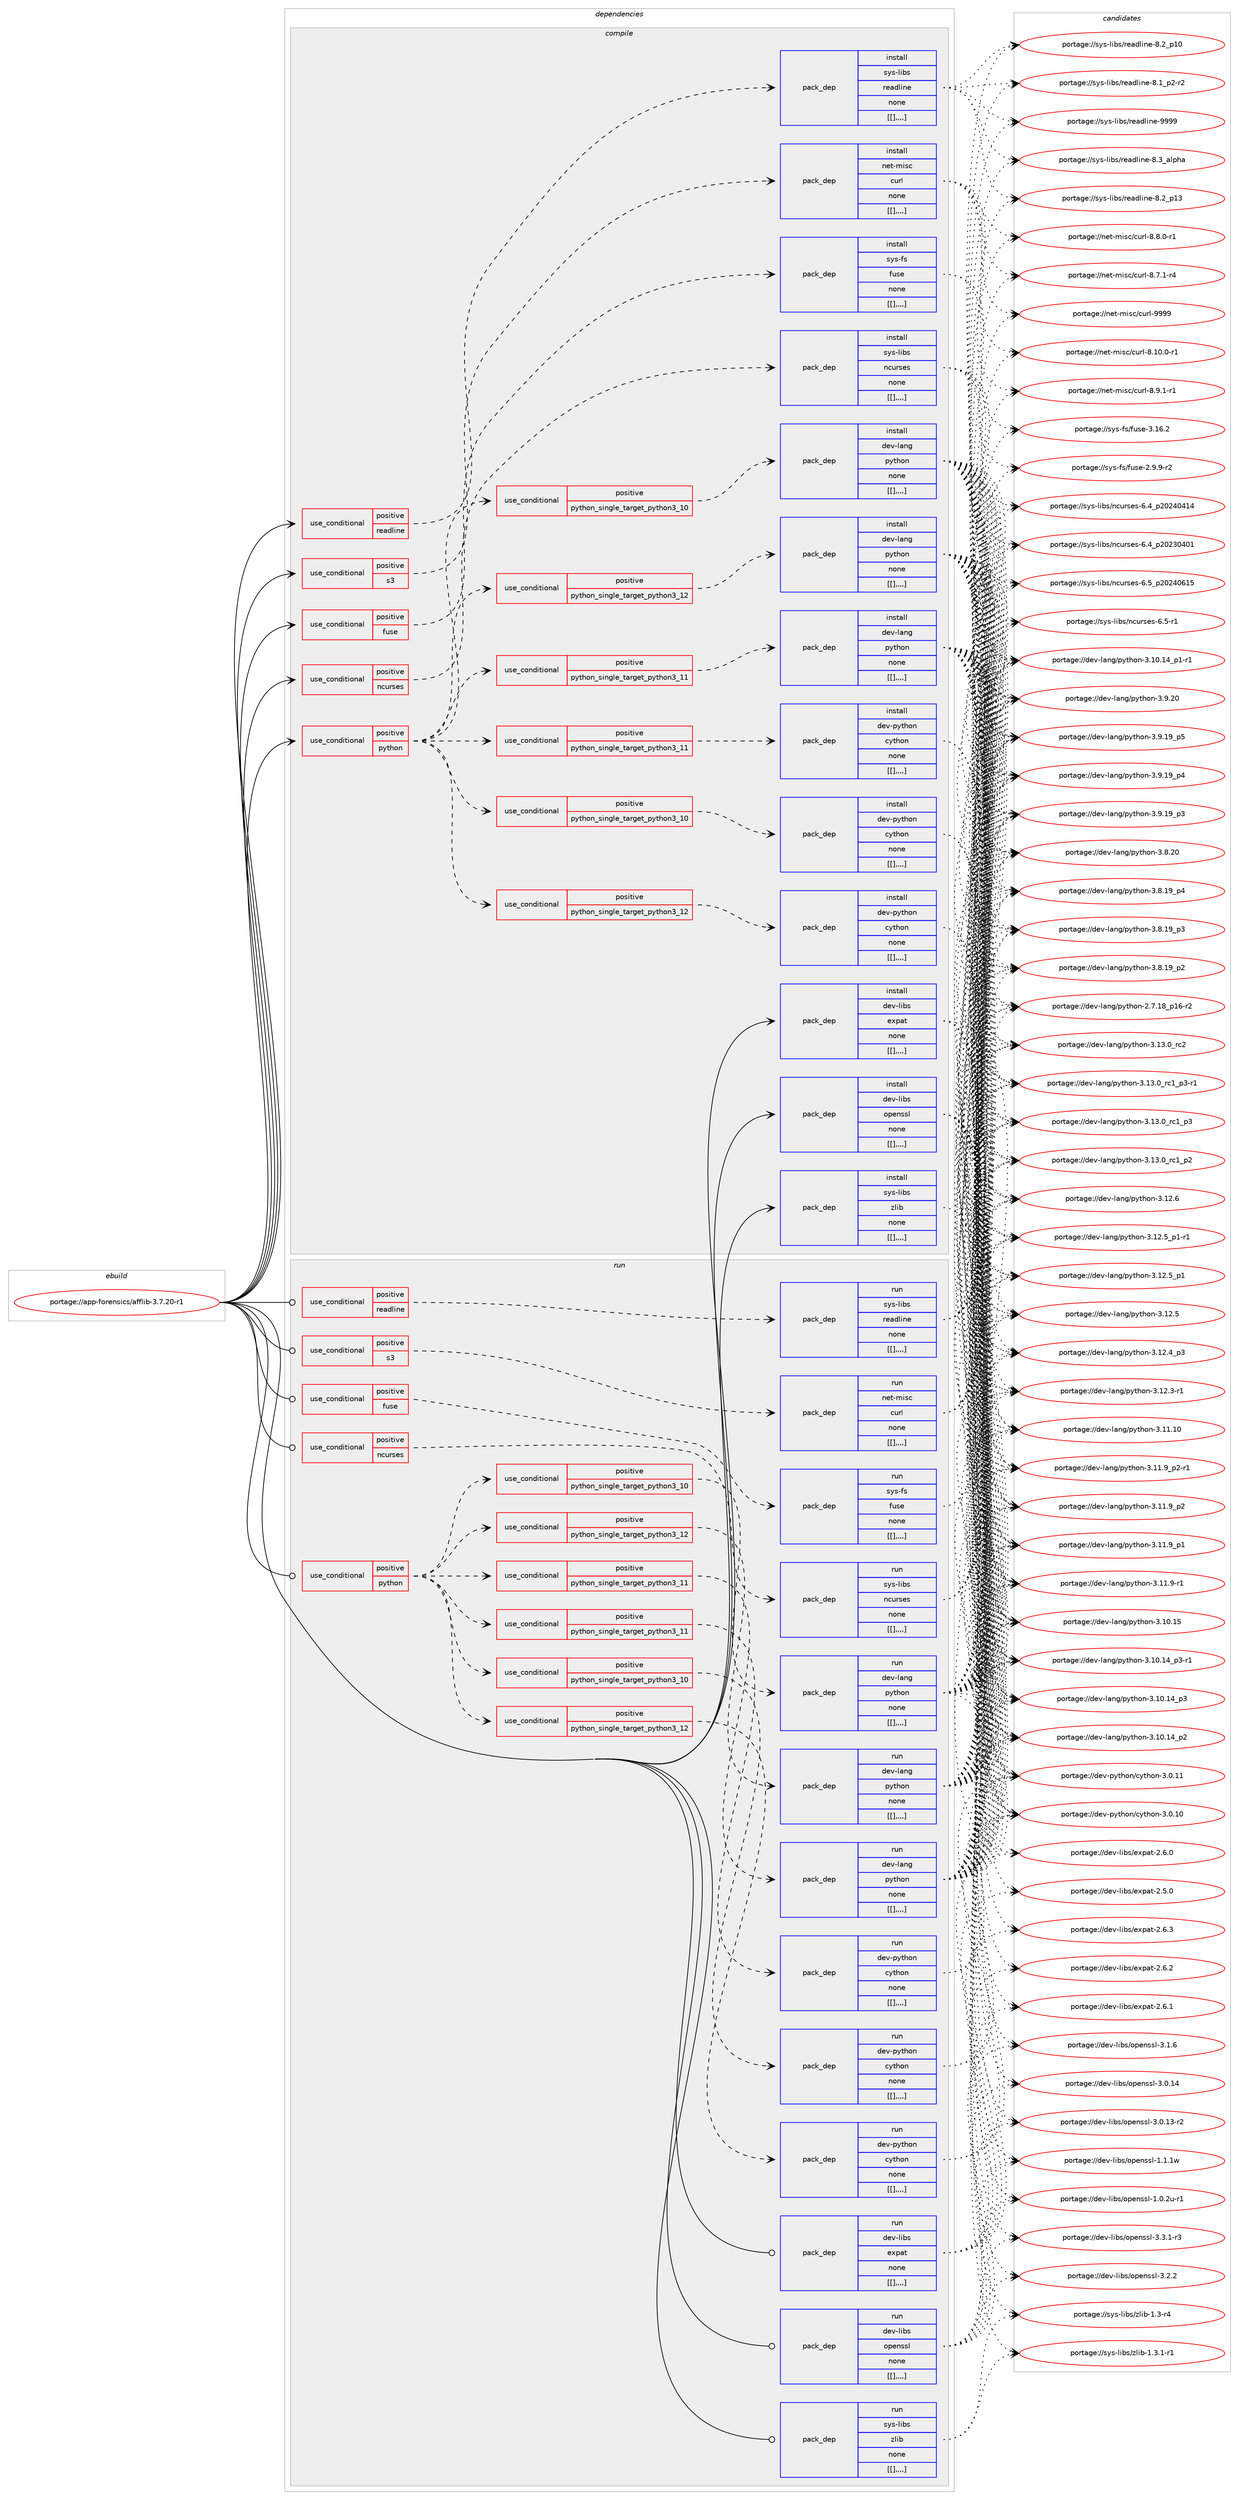 digraph prolog {

# *************
# Graph options
# *************

newrank=true;
concentrate=true;
compound=true;
graph [rankdir=LR,fontname=Helvetica,fontsize=10,ranksep=1.5];#, ranksep=2.5, nodesep=0.2];
edge  [arrowhead=vee];
node  [fontname=Helvetica,fontsize=10];

# **********
# The ebuild
# **********

subgraph cluster_leftcol {
color=gray;
label=<<i>ebuild</i>>;
id [label="portage://app-forensics/afflib-3.7.20-r1", color=red, width=4, href="../app-forensics/afflib-3.7.20-r1.svg"];
}

# ****************
# The dependencies
# ****************

subgraph cluster_midcol {
color=gray;
label=<<i>dependencies</i>>;
subgraph cluster_compile {
fillcolor="#eeeeee";
style=filled;
label=<<i>compile</i>>;
subgraph cond10799 {
dependency36418 [label=<<TABLE BORDER="0" CELLBORDER="1" CELLSPACING="0" CELLPADDING="4"><TR><TD ROWSPAN="3" CELLPADDING="10">use_conditional</TD></TR><TR><TD>positive</TD></TR><TR><TD>fuse</TD></TR></TABLE>>, shape=none, color=red];
subgraph pack25255 {
dependency36419 [label=<<TABLE BORDER="0" CELLBORDER="1" CELLSPACING="0" CELLPADDING="4" WIDTH="220"><TR><TD ROWSPAN="6" CELLPADDING="30">pack_dep</TD></TR><TR><TD WIDTH="110">install</TD></TR><TR><TD>sys-fs</TD></TR><TR><TD>fuse</TD></TR><TR><TD>none</TD></TR><TR><TD>[[],,,,]</TD></TR></TABLE>>, shape=none, color=blue];
}
dependency36418:e -> dependency36419:w [weight=20,style="dashed",arrowhead="vee"];
}
id:e -> dependency36418:w [weight=20,style="solid",arrowhead="vee"];
subgraph cond10800 {
dependency36420 [label=<<TABLE BORDER="0" CELLBORDER="1" CELLSPACING="0" CELLPADDING="4"><TR><TD ROWSPAN="3" CELLPADDING="10">use_conditional</TD></TR><TR><TD>positive</TD></TR><TR><TD>ncurses</TD></TR></TABLE>>, shape=none, color=red];
subgraph pack25256 {
dependency36421 [label=<<TABLE BORDER="0" CELLBORDER="1" CELLSPACING="0" CELLPADDING="4" WIDTH="220"><TR><TD ROWSPAN="6" CELLPADDING="30">pack_dep</TD></TR><TR><TD WIDTH="110">install</TD></TR><TR><TD>sys-libs</TD></TR><TR><TD>ncurses</TD></TR><TR><TD>none</TD></TR><TR><TD>[[],,,,]</TD></TR></TABLE>>, shape=none, color=blue];
}
dependency36420:e -> dependency36421:w [weight=20,style="dashed",arrowhead="vee"];
}
id:e -> dependency36420:w [weight=20,style="solid",arrowhead="vee"];
subgraph cond10801 {
dependency36422 [label=<<TABLE BORDER="0" CELLBORDER="1" CELLSPACING="0" CELLPADDING="4"><TR><TD ROWSPAN="3" CELLPADDING="10">use_conditional</TD></TR><TR><TD>positive</TD></TR><TR><TD>python</TD></TR></TABLE>>, shape=none, color=red];
subgraph cond10802 {
dependency36423 [label=<<TABLE BORDER="0" CELLBORDER="1" CELLSPACING="0" CELLPADDING="4"><TR><TD ROWSPAN="3" CELLPADDING="10">use_conditional</TD></TR><TR><TD>positive</TD></TR><TR><TD>python_single_target_python3_10</TD></TR></TABLE>>, shape=none, color=red];
subgraph pack25257 {
dependency36424 [label=<<TABLE BORDER="0" CELLBORDER="1" CELLSPACING="0" CELLPADDING="4" WIDTH="220"><TR><TD ROWSPAN="6" CELLPADDING="30">pack_dep</TD></TR><TR><TD WIDTH="110">install</TD></TR><TR><TD>dev-lang</TD></TR><TR><TD>python</TD></TR><TR><TD>none</TD></TR><TR><TD>[[],,,,]</TD></TR></TABLE>>, shape=none, color=blue];
}
dependency36423:e -> dependency36424:w [weight=20,style="dashed",arrowhead="vee"];
}
dependency36422:e -> dependency36423:w [weight=20,style="dashed",arrowhead="vee"];
subgraph cond10803 {
dependency36425 [label=<<TABLE BORDER="0" CELLBORDER="1" CELLSPACING="0" CELLPADDING="4"><TR><TD ROWSPAN="3" CELLPADDING="10">use_conditional</TD></TR><TR><TD>positive</TD></TR><TR><TD>python_single_target_python3_11</TD></TR></TABLE>>, shape=none, color=red];
subgraph pack25258 {
dependency36426 [label=<<TABLE BORDER="0" CELLBORDER="1" CELLSPACING="0" CELLPADDING="4" WIDTH="220"><TR><TD ROWSPAN="6" CELLPADDING="30">pack_dep</TD></TR><TR><TD WIDTH="110">install</TD></TR><TR><TD>dev-lang</TD></TR><TR><TD>python</TD></TR><TR><TD>none</TD></TR><TR><TD>[[],,,,]</TD></TR></TABLE>>, shape=none, color=blue];
}
dependency36425:e -> dependency36426:w [weight=20,style="dashed",arrowhead="vee"];
}
dependency36422:e -> dependency36425:w [weight=20,style="dashed",arrowhead="vee"];
subgraph cond10804 {
dependency36427 [label=<<TABLE BORDER="0" CELLBORDER="1" CELLSPACING="0" CELLPADDING="4"><TR><TD ROWSPAN="3" CELLPADDING="10">use_conditional</TD></TR><TR><TD>positive</TD></TR><TR><TD>python_single_target_python3_12</TD></TR></TABLE>>, shape=none, color=red];
subgraph pack25259 {
dependency36428 [label=<<TABLE BORDER="0" CELLBORDER="1" CELLSPACING="0" CELLPADDING="4" WIDTH="220"><TR><TD ROWSPAN="6" CELLPADDING="30">pack_dep</TD></TR><TR><TD WIDTH="110">install</TD></TR><TR><TD>dev-lang</TD></TR><TR><TD>python</TD></TR><TR><TD>none</TD></TR><TR><TD>[[],,,,]</TD></TR></TABLE>>, shape=none, color=blue];
}
dependency36427:e -> dependency36428:w [weight=20,style="dashed",arrowhead="vee"];
}
dependency36422:e -> dependency36427:w [weight=20,style="dashed",arrowhead="vee"];
subgraph cond10805 {
dependency36429 [label=<<TABLE BORDER="0" CELLBORDER="1" CELLSPACING="0" CELLPADDING="4"><TR><TD ROWSPAN="3" CELLPADDING="10">use_conditional</TD></TR><TR><TD>positive</TD></TR><TR><TD>python_single_target_python3_10</TD></TR></TABLE>>, shape=none, color=red];
subgraph pack25260 {
dependency36430 [label=<<TABLE BORDER="0" CELLBORDER="1" CELLSPACING="0" CELLPADDING="4" WIDTH="220"><TR><TD ROWSPAN="6" CELLPADDING="30">pack_dep</TD></TR><TR><TD WIDTH="110">install</TD></TR><TR><TD>dev-python</TD></TR><TR><TD>cython</TD></TR><TR><TD>none</TD></TR><TR><TD>[[],,,,]</TD></TR></TABLE>>, shape=none, color=blue];
}
dependency36429:e -> dependency36430:w [weight=20,style="dashed",arrowhead="vee"];
}
dependency36422:e -> dependency36429:w [weight=20,style="dashed",arrowhead="vee"];
subgraph cond10806 {
dependency36431 [label=<<TABLE BORDER="0" CELLBORDER="1" CELLSPACING="0" CELLPADDING="4"><TR><TD ROWSPAN="3" CELLPADDING="10">use_conditional</TD></TR><TR><TD>positive</TD></TR><TR><TD>python_single_target_python3_11</TD></TR></TABLE>>, shape=none, color=red];
subgraph pack25261 {
dependency36432 [label=<<TABLE BORDER="0" CELLBORDER="1" CELLSPACING="0" CELLPADDING="4" WIDTH="220"><TR><TD ROWSPAN="6" CELLPADDING="30">pack_dep</TD></TR><TR><TD WIDTH="110">install</TD></TR><TR><TD>dev-python</TD></TR><TR><TD>cython</TD></TR><TR><TD>none</TD></TR><TR><TD>[[],,,,]</TD></TR></TABLE>>, shape=none, color=blue];
}
dependency36431:e -> dependency36432:w [weight=20,style="dashed",arrowhead="vee"];
}
dependency36422:e -> dependency36431:w [weight=20,style="dashed",arrowhead="vee"];
subgraph cond10807 {
dependency36433 [label=<<TABLE BORDER="0" CELLBORDER="1" CELLSPACING="0" CELLPADDING="4"><TR><TD ROWSPAN="3" CELLPADDING="10">use_conditional</TD></TR><TR><TD>positive</TD></TR><TR><TD>python_single_target_python3_12</TD></TR></TABLE>>, shape=none, color=red];
subgraph pack25262 {
dependency36434 [label=<<TABLE BORDER="0" CELLBORDER="1" CELLSPACING="0" CELLPADDING="4" WIDTH="220"><TR><TD ROWSPAN="6" CELLPADDING="30">pack_dep</TD></TR><TR><TD WIDTH="110">install</TD></TR><TR><TD>dev-python</TD></TR><TR><TD>cython</TD></TR><TR><TD>none</TD></TR><TR><TD>[[],,,,]</TD></TR></TABLE>>, shape=none, color=blue];
}
dependency36433:e -> dependency36434:w [weight=20,style="dashed",arrowhead="vee"];
}
dependency36422:e -> dependency36433:w [weight=20,style="dashed",arrowhead="vee"];
}
id:e -> dependency36422:w [weight=20,style="solid",arrowhead="vee"];
subgraph cond10808 {
dependency36435 [label=<<TABLE BORDER="0" CELLBORDER="1" CELLSPACING="0" CELLPADDING="4"><TR><TD ROWSPAN="3" CELLPADDING="10">use_conditional</TD></TR><TR><TD>positive</TD></TR><TR><TD>readline</TD></TR></TABLE>>, shape=none, color=red];
subgraph pack25263 {
dependency36436 [label=<<TABLE BORDER="0" CELLBORDER="1" CELLSPACING="0" CELLPADDING="4" WIDTH="220"><TR><TD ROWSPAN="6" CELLPADDING="30">pack_dep</TD></TR><TR><TD WIDTH="110">install</TD></TR><TR><TD>sys-libs</TD></TR><TR><TD>readline</TD></TR><TR><TD>none</TD></TR><TR><TD>[[],,,,]</TD></TR></TABLE>>, shape=none, color=blue];
}
dependency36435:e -> dependency36436:w [weight=20,style="dashed",arrowhead="vee"];
}
id:e -> dependency36435:w [weight=20,style="solid",arrowhead="vee"];
subgraph cond10809 {
dependency36437 [label=<<TABLE BORDER="0" CELLBORDER="1" CELLSPACING="0" CELLPADDING="4"><TR><TD ROWSPAN="3" CELLPADDING="10">use_conditional</TD></TR><TR><TD>positive</TD></TR><TR><TD>s3</TD></TR></TABLE>>, shape=none, color=red];
subgraph pack25264 {
dependency36438 [label=<<TABLE BORDER="0" CELLBORDER="1" CELLSPACING="0" CELLPADDING="4" WIDTH="220"><TR><TD ROWSPAN="6" CELLPADDING="30">pack_dep</TD></TR><TR><TD WIDTH="110">install</TD></TR><TR><TD>net-misc</TD></TR><TR><TD>curl</TD></TR><TR><TD>none</TD></TR><TR><TD>[[],,,,]</TD></TR></TABLE>>, shape=none, color=blue];
}
dependency36437:e -> dependency36438:w [weight=20,style="dashed",arrowhead="vee"];
}
id:e -> dependency36437:w [weight=20,style="solid",arrowhead="vee"];
subgraph pack25265 {
dependency36439 [label=<<TABLE BORDER="0" CELLBORDER="1" CELLSPACING="0" CELLPADDING="4" WIDTH="220"><TR><TD ROWSPAN="6" CELLPADDING="30">pack_dep</TD></TR><TR><TD WIDTH="110">install</TD></TR><TR><TD>dev-libs</TD></TR><TR><TD>expat</TD></TR><TR><TD>none</TD></TR><TR><TD>[[],,,,]</TD></TR></TABLE>>, shape=none, color=blue];
}
id:e -> dependency36439:w [weight=20,style="solid",arrowhead="vee"];
subgraph pack25266 {
dependency36440 [label=<<TABLE BORDER="0" CELLBORDER="1" CELLSPACING="0" CELLPADDING="4" WIDTH="220"><TR><TD ROWSPAN="6" CELLPADDING="30">pack_dep</TD></TR><TR><TD WIDTH="110">install</TD></TR><TR><TD>dev-libs</TD></TR><TR><TD>openssl</TD></TR><TR><TD>none</TD></TR><TR><TD>[[],,,,]</TD></TR></TABLE>>, shape=none, color=blue];
}
id:e -> dependency36440:w [weight=20,style="solid",arrowhead="vee"];
subgraph pack25267 {
dependency36441 [label=<<TABLE BORDER="0" CELLBORDER="1" CELLSPACING="0" CELLPADDING="4" WIDTH="220"><TR><TD ROWSPAN="6" CELLPADDING="30">pack_dep</TD></TR><TR><TD WIDTH="110">install</TD></TR><TR><TD>sys-libs</TD></TR><TR><TD>zlib</TD></TR><TR><TD>none</TD></TR><TR><TD>[[],,,,]</TD></TR></TABLE>>, shape=none, color=blue];
}
id:e -> dependency36441:w [weight=20,style="solid",arrowhead="vee"];
}
subgraph cluster_compileandrun {
fillcolor="#eeeeee";
style=filled;
label=<<i>compile and run</i>>;
}
subgraph cluster_run {
fillcolor="#eeeeee";
style=filled;
label=<<i>run</i>>;
subgraph cond10810 {
dependency36442 [label=<<TABLE BORDER="0" CELLBORDER="1" CELLSPACING="0" CELLPADDING="4"><TR><TD ROWSPAN="3" CELLPADDING="10">use_conditional</TD></TR><TR><TD>positive</TD></TR><TR><TD>fuse</TD></TR></TABLE>>, shape=none, color=red];
subgraph pack25268 {
dependency36443 [label=<<TABLE BORDER="0" CELLBORDER="1" CELLSPACING="0" CELLPADDING="4" WIDTH="220"><TR><TD ROWSPAN="6" CELLPADDING="30">pack_dep</TD></TR><TR><TD WIDTH="110">run</TD></TR><TR><TD>sys-fs</TD></TR><TR><TD>fuse</TD></TR><TR><TD>none</TD></TR><TR><TD>[[],,,,]</TD></TR></TABLE>>, shape=none, color=blue];
}
dependency36442:e -> dependency36443:w [weight=20,style="dashed",arrowhead="vee"];
}
id:e -> dependency36442:w [weight=20,style="solid",arrowhead="odot"];
subgraph cond10811 {
dependency36444 [label=<<TABLE BORDER="0" CELLBORDER="1" CELLSPACING="0" CELLPADDING="4"><TR><TD ROWSPAN="3" CELLPADDING="10">use_conditional</TD></TR><TR><TD>positive</TD></TR><TR><TD>ncurses</TD></TR></TABLE>>, shape=none, color=red];
subgraph pack25269 {
dependency36445 [label=<<TABLE BORDER="0" CELLBORDER="1" CELLSPACING="0" CELLPADDING="4" WIDTH="220"><TR><TD ROWSPAN="6" CELLPADDING="30">pack_dep</TD></TR><TR><TD WIDTH="110">run</TD></TR><TR><TD>sys-libs</TD></TR><TR><TD>ncurses</TD></TR><TR><TD>none</TD></TR><TR><TD>[[],,,,]</TD></TR></TABLE>>, shape=none, color=blue];
}
dependency36444:e -> dependency36445:w [weight=20,style="dashed",arrowhead="vee"];
}
id:e -> dependency36444:w [weight=20,style="solid",arrowhead="odot"];
subgraph cond10812 {
dependency36446 [label=<<TABLE BORDER="0" CELLBORDER="1" CELLSPACING="0" CELLPADDING="4"><TR><TD ROWSPAN="3" CELLPADDING="10">use_conditional</TD></TR><TR><TD>positive</TD></TR><TR><TD>python</TD></TR></TABLE>>, shape=none, color=red];
subgraph cond10813 {
dependency36447 [label=<<TABLE BORDER="0" CELLBORDER="1" CELLSPACING="0" CELLPADDING="4"><TR><TD ROWSPAN="3" CELLPADDING="10">use_conditional</TD></TR><TR><TD>positive</TD></TR><TR><TD>python_single_target_python3_10</TD></TR></TABLE>>, shape=none, color=red];
subgraph pack25270 {
dependency36448 [label=<<TABLE BORDER="0" CELLBORDER="1" CELLSPACING="0" CELLPADDING="4" WIDTH="220"><TR><TD ROWSPAN="6" CELLPADDING="30">pack_dep</TD></TR><TR><TD WIDTH="110">run</TD></TR><TR><TD>dev-lang</TD></TR><TR><TD>python</TD></TR><TR><TD>none</TD></TR><TR><TD>[[],,,,]</TD></TR></TABLE>>, shape=none, color=blue];
}
dependency36447:e -> dependency36448:w [weight=20,style="dashed",arrowhead="vee"];
}
dependency36446:e -> dependency36447:w [weight=20,style="dashed",arrowhead="vee"];
subgraph cond10814 {
dependency36449 [label=<<TABLE BORDER="0" CELLBORDER="1" CELLSPACING="0" CELLPADDING="4"><TR><TD ROWSPAN="3" CELLPADDING="10">use_conditional</TD></TR><TR><TD>positive</TD></TR><TR><TD>python_single_target_python3_11</TD></TR></TABLE>>, shape=none, color=red];
subgraph pack25271 {
dependency36450 [label=<<TABLE BORDER="0" CELLBORDER="1" CELLSPACING="0" CELLPADDING="4" WIDTH="220"><TR><TD ROWSPAN="6" CELLPADDING="30">pack_dep</TD></TR><TR><TD WIDTH="110">run</TD></TR><TR><TD>dev-lang</TD></TR><TR><TD>python</TD></TR><TR><TD>none</TD></TR><TR><TD>[[],,,,]</TD></TR></TABLE>>, shape=none, color=blue];
}
dependency36449:e -> dependency36450:w [weight=20,style="dashed",arrowhead="vee"];
}
dependency36446:e -> dependency36449:w [weight=20,style="dashed",arrowhead="vee"];
subgraph cond10815 {
dependency36451 [label=<<TABLE BORDER="0" CELLBORDER="1" CELLSPACING="0" CELLPADDING="4"><TR><TD ROWSPAN="3" CELLPADDING="10">use_conditional</TD></TR><TR><TD>positive</TD></TR><TR><TD>python_single_target_python3_12</TD></TR></TABLE>>, shape=none, color=red];
subgraph pack25272 {
dependency36452 [label=<<TABLE BORDER="0" CELLBORDER="1" CELLSPACING="0" CELLPADDING="4" WIDTH="220"><TR><TD ROWSPAN="6" CELLPADDING="30">pack_dep</TD></TR><TR><TD WIDTH="110">run</TD></TR><TR><TD>dev-lang</TD></TR><TR><TD>python</TD></TR><TR><TD>none</TD></TR><TR><TD>[[],,,,]</TD></TR></TABLE>>, shape=none, color=blue];
}
dependency36451:e -> dependency36452:w [weight=20,style="dashed",arrowhead="vee"];
}
dependency36446:e -> dependency36451:w [weight=20,style="dashed",arrowhead="vee"];
subgraph cond10816 {
dependency36453 [label=<<TABLE BORDER="0" CELLBORDER="1" CELLSPACING="0" CELLPADDING="4"><TR><TD ROWSPAN="3" CELLPADDING="10">use_conditional</TD></TR><TR><TD>positive</TD></TR><TR><TD>python_single_target_python3_10</TD></TR></TABLE>>, shape=none, color=red];
subgraph pack25273 {
dependency36454 [label=<<TABLE BORDER="0" CELLBORDER="1" CELLSPACING="0" CELLPADDING="4" WIDTH="220"><TR><TD ROWSPAN="6" CELLPADDING="30">pack_dep</TD></TR><TR><TD WIDTH="110">run</TD></TR><TR><TD>dev-python</TD></TR><TR><TD>cython</TD></TR><TR><TD>none</TD></TR><TR><TD>[[],,,,]</TD></TR></TABLE>>, shape=none, color=blue];
}
dependency36453:e -> dependency36454:w [weight=20,style="dashed",arrowhead="vee"];
}
dependency36446:e -> dependency36453:w [weight=20,style="dashed",arrowhead="vee"];
subgraph cond10817 {
dependency36455 [label=<<TABLE BORDER="0" CELLBORDER="1" CELLSPACING="0" CELLPADDING="4"><TR><TD ROWSPAN="3" CELLPADDING="10">use_conditional</TD></TR><TR><TD>positive</TD></TR><TR><TD>python_single_target_python3_11</TD></TR></TABLE>>, shape=none, color=red];
subgraph pack25274 {
dependency36456 [label=<<TABLE BORDER="0" CELLBORDER="1" CELLSPACING="0" CELLPADDING="4" WIDTH="220"><TR><TD ROWSPAN="6" CELLPADDING="30">pack_dep</TD></TR><TR><TD WIDTH="110">run</TD></TR><TR><TD>dev-python</TD></TR><TR><TD>cython</TD></TR><TR><TD>none</TD></TR><TR><TD>[[],,,,]</TD></TR></TABLE>>, shape=none, color=blue];
}
dependency36455:e -> dependency36456:w [weight=20,style="dashed",arrowhead="vee"];
}
dependency36446:e -> dependency36455:w [weight=20,style="dashed",arrowhead="vee"];
subgraph cond10818 {
dependency36457 [label=<<TABLE BORDER="0" CELLBORDER="1" CELLSPACING="0" CELLPADDING="4"><TR><TD ROWSPAN="3" CELLPADDING="10">use_conditional</TD></TR><TR><TD>positive</TD></TR><TR><TD>python_single_target_python3_12</TD></TR></TABLE>>, shape=none, color=red];
subgraph pack25275 {
dependency36458 [label=<<TABLE BORDER="0" CELLBORDER="1" CELLSPACING="0" CELLPADDING="4" WIDTH="220"><TR><TD ROWSPAN="6" CELLPADDING="30">pack_dep</TD></TR><TR><TD WIDTH="110">run</TD></TR><TR><TD>dev-python</TD></TR><TR><TD>cython</TD></TR><TR><TD>none</TD></TR><TR><TD>[[],,,,]</TD></TR></TABLE>>, shape=none, color=blue];
}
dependency36457:e -> dependency36458:w [weight=20,style="dashed",arrowhead="vee"];
}
dependency36446:e -> dependency36457:w [weight=20,style="dashed",arrowhead="vee"];
}
id:e -> dependency36446:w [weight=20,style="solid",arrowhead="odot"];
subgraph cond10819 {
dependency36459 [label=<<TABLE BORDER="0" CELLBORDER="1" CELLSPACING="0" CELLPADDING="4"><TR><TD ROWSPAN="3" CELLPADDING="10">use_conditional</TD></TR><TR><TD>positive</TD></TR><TR><TD>readline</TD></TR></TABLE>>, shape=none, color=red];
subgraph pack25276 {
dependency36460 [label=<<TABLE BORDER="0" CELLBORDER="1" CELLSPACING="0" CELLPADDING="4" WIDTH="220"><TR><TD ROWSPAN="6" CELLPADDING="30">pack_dep</TD></TR><TR><TD WIDTH="110">run</TD></TR><TR><TD>sys-libs</TD></TR><TR><TD>readline</TD></TR><TR><TD>none</TD></TR><TR><TD>[[],,,,]</TD></TR></TABLE>>, shape=none, color=blue];
}
dependency36459:e -> dependency36460:w [weight=20,style="dashed",arrowhead="vee"];
}
id:e -> dependency36459:w [weight=20,style="solid",arrowhead="odot"];
subgraph cond10820 {
dependency36461 [label=<<TABLE BORDER="0" CELLBORDER="1" CELLSPACING="0" CELLPADDING="4"><TR><TD ROWSPAN="3" CELLPADDING="10">use_conditional</TD></TR><TR><TD>positive</TD></TR><TR><TD>s3</TD></TR></TABLE>>, shape=none, color=red];
subgraph pack25277 {
dependency36462 [label=<<TABLE BORDER="0" CELLBORDER="1" CELLSPACING="0" CELLPADDING="4" WIDTH="220"><TR><TD ROWSPAN="6" CELLPADDING="30">pack_dep</TD></TR><TR><TD WIDTH="110">run</TD></TR><TR><TD>net-misc</TD></TR><TR><TD>curl</TD></TR><TR><TD>none</TD></TR><TR><TD>[[],,,,]</TD></TR></TABLE>>, shape=none, color=blue];
}
dependency36461:e -> dependency36462:w [weight=20,style="dashed",arrowhead="vee"];
}
id:e -> dependency36461:w [weight=20,style="solid",arrowhead="odot"];
subgraph pack25278 {
dependency36463 [label=<<TABLE BORDER="0" CELLBORDER="1" CELLSPACING="0" CELLPADDING="4" WIDTH="220"><TR><TD ROWSPAN="6" CELLPADDING="30">pack_dep</TD></TR><TR><TD WIDTH="110">run</TD></TR><TR><TD>dev-libs</TD></TR><TR><TD>expat</TD></TR><TR><TD>none</TD></TR><TR><TD>[[],,,,]</TD></TR></TABLE>>, shape=none, color=blue];
}
id:e -> dependency36463:w [weight=20,style="solid",arrowhead="odot"];
subgraph pack25279 {
dependency36464 [label=<<TABLE BORDER="0" CELLBORDER="1" CELLSPACING="0" CELLPADDING="4" WIDTH="220"><TR><TD ROWSPAN="6" CELLPADDING="30">pack_dep</TD></TR><TR><TD WIDTH="110">run</TD></TR><TR><TD>dev-libs</TD></TR><TR><TD>openssl</TD></TR><TR><TD>none</TD></TR><TR><TD>[[],,,,]</TD></TR></TABLE>>, shape=none, color=blue];
}
id:e -> dependency36464:w [weight=20,style="solid",arrowhead="odot"];
subgraph pack25280 {
dependency36465 [label=<<TABLE BORDER="0" CELLBORDER="1" CELLSPACING="0" CELLPADDING="4" WIDTH="220"><TR><TD ROWSPAN="6" CELLPADDING="30">pack_dep</TD></TR><TR><TD WIDTH="110">run</TD></TR><TR><TD>sys-libs</TD></TR><TR><TD>zlib</TD></TR><TR><TD>none</TD></TR><TR><TD>[[],,,,]</TD></TR></TABLE>>, shape=none, color=blue];
}
id:e -> dependency36465:w [weight=20,style="solid",arrowhead="odot"];
}
}

# **************
# The candidates
# **************

subgraph cluster_choices {
rank=same;
color=gray;
label=<<i>candidates</i>>;

subgraph choice25255 {
color=black;
nodesep=1;
choice115121115451021154710211711510145514649544650 [label="portage://sys-fs/fuse-3.16.2", color=red, width=4,href="../sys-fs/fuse-3.16.2.svg"];
choice11512111545102115471021171151014550465746574511450 [label="portage://sys-fs/fuse-2.9.9-r2", color=red, width=4,href="../sys-fs/fuse-2.9.9-r2.svg"];
dependency36419:e -> choice115121115451021154710211711510145514649544650:w [style=dotted,weight="100"];
dependency36419:e -> choice11512111545102115471021171151014550465746574511450:w [style=dotted,weight="100"];
}
subgraph choice25256 {
color=black;
nodesep=1;
choice1151211154510810598115471109911711411510111545544653951125048505248544953 [label="portage://sys-libs/ncurses-6.5_p20240615", color=red, width=4,href="../sys-libs/ncurses-6.5_p20240615.svg"];
choice11512111545108105981154711099117114115101115455446534511449 [label="portage://sys-libs/ncurses-6.5-r1", color=red, width=4,href="../sys-libs/ncurses-6.5-r1.svg"];
choice1151211154510810598115471109911711411510111545544652951125048505248524952 [label="portage://sys-libs/ncurses-6.4_p20240414", color=red, width=4,href="../sys-libs/ncurses-6.4_p20240414.svg"];
choice1151211154510810598115471109911711411510111545544652951125048505148524849 [label="portage://sys-libs/ncurses-6.4_p20230401", color=red, width=4,href="../sys-libs/ncurses-6.4_p20230401.svg"];
dependency36421:e -> choice1151211154510810598115471109911711411510111545544653951125048505248544953:w [style=dotted,weight="100"];
dependency36421:e -> choice11512111545108105981154711099117114115101115455446534511449:w [style=dotted,weight="100"];
dependency36421:e -> choice1151211154510810598115471109911711411510111545544652951125048505248524952:w [style=dotted,weight="100"];
dependency36421:e -> choice1151211154510810598115471109911711411510111545544652951125048505148524849:w [style=dotted,weight="100"];
}
subgraph choice25257 {
color=black;
nodesep=1;
choice10010111845108971101034711212111610411111045514649514648951149950 [label="portage://dev-lang/python-3.13.0_rc2", color=red, width=4,href="../dev-lang/python-3.13.0_rc2.svg"];
choice1001011184510897110103471121211161041111104551464951464895114994995112514511449 [label="portage://dev-lang/python-3.13.0_rc1_p3-r1", color=red, width=4,href="../dev-lang/python-3.13.0_rc1_p3-r1.svg"];
choice100101118451089711010347112121116104111110455146495146489511499499511251 [label="portage://dev-lang/python-3.13.0_rc1_p3", color=red, width=4,href="../dev-lang/python-3.13.0_rc1_p3.svg"];
choice100101118451089711010347112121116104111110455146495146489511499499511250 [label="portage://dev-lang/python-3.13.0_rc1_p2", color=red, width=4,href="../dev-lang/python-3.13.0_rc1_p2.svg"];
choice10010111845108971101034711212111610411111045514649504654 [label="portage://dev-lang/python-3.12.6", color=red, width=4,href="../dev-lang/python-3.12.6.svg"];
choice1001011184510897110103471121211161041111104551464950465395112494511449 [label="portage://dev-lang/python-3.12.5_p1-r1", color=red, width=4,href="../dev-lang/python-3.12.5_p1-r1.svg"];
choice100101118451089711010347112121116104111110455146495046539511249 [label="portage://dev-lang/python-3.12.5_p1", color=red, width=4,href="../dev-lang/python-3.12.5_p1.svg"];
choice10010111845108971101034711212111610411111045514649504653 [label="portage://dev-lang/python-3.12.5", color=red, width=4,href="../dev-lang/python-3.12.5.svg"];
choice100101118451089711010347112121116104111110455146495046529511251 [label="portage://dev-lang/python-3.12.4_p3", color=red, width=4,href="../dev-lang/python-3.12.4_p3.svg"];
choice100101118451089711010347112121116104111110455146495046514511449 [label="portage://dev-lang/python-3.12.3-r1", color=red, width=4,href="../dev-lang/python-3.12.3-r1.svg"];
choice1001011184510897110103471121211161041111104551464949464948 [label="portage://dev-lang/python-3.11.10", color=red, width=4,href="../dev-lang/python-3.11.10.svg"];
choice1001011184510897110103471121211161041111104551464949465795112504511449 [label="portage://dev-lang/python-3.11.9_p2-r1", color=red, width=4,href="../dev-lang/python-3.11.9_p2-r1.svg"];
choice100101118451089711010347112121116104111110455146494946579511250 [label="portage://dev-lang/python-3.11.9_p2", color=red, width=4,href="../dev-lang/python-3.11.9_p2.svg"];
choice100101118451089711010347112121116104111110455146494946579511249 [label="portage://dev-lang/python-3.11.9_p1", color=red, width=4,href="../dev-lang/python-3.11.9_p1.svg"];
choice100101118451089711010347112121116104111110455146494946574511449 [label="portage://dev-lang/python-3.11.9-r1", color=red, width=4,href="../dev-lang/python-3.11.9-r1.svg"];
choice1001011184510897110103471121211161041111104551464948464953 [label="portage://dev-lang/python-3.10.15", color=red, width=4,href="../dev-lang/python-3.10.15.svg"];
choice100101118451089711010347112121116104111110455146494846495295112514511449 [label="portage://dev-lang/python-3.10.14_p3-r1", color=red, width=4,href="../dev-lang/python-3.10.14_p3-r1.svg"];
choice10010111845108971101034711212111610411111045514649484649529511251 [label="portage://dev-lang/python-3.10.14_p3", color=red, width=4,href="../dev-lang/python-3.10.14_p3.svg"];
choice10010111845108971101034711212111610411111045514649484649529511250 [label="portage://dev-lang/python-3.10.14_p2", color=red, width=4,href="../dev-lang/python-3.10.14_p2.svg"];
choice100101118451089711010347112121116104111110455146494846495295112494511449 [label="portage://dev-lang/python-3.10.14_p1-r1", color=red, width=4,href="../dev-lang/python-3.10.14_p1-r1.svg"];
choice10010111845108971101034711212111610411111045514657465048 [label="portage://dev-lang/python-3.9.20", color=red, width=4,href="../dev-lang/python-3.9.20.svg"];
choice100101118451089711010347112121116104111110455146574649579511253 [label="portage://dev-lang/python-3.9.19_p5", color=red, width=4,href="../dev-lang/python-3.9.19_p5.svg"];
choice100101118451089711010347112121116104111110455146574649579511252 [label="portage://dev-lang/python-3.9.19_p4", color=red, width=4,href="../dev-lang/python-3.9.19_p4.svg"];
choice100101118451089711010347112121116104111110455146574649579511251 [label="portage://dev-lang/python-3.9.19_p3", color=red, width=4,href="../dev-lang/python-3.9.19_p3.svg"];
choice10010111845108971101034711212111610411111045514656465048 [label="portage://dev-lang/python-3.8.20", color=red, width=4,href="../dev-lang/python-3.8.20.svg"];
choice100101118451089711010347112121116104111110455146564649579511252 [label="portage://dev-lang/python-3.8.19_p4", color=red, width=4,href="../dev-lang/python-3.8.19_p4.svg"];
choice100101118451089711010347112121116104111110455146564649579511251 [label="portage://dev-lang/python-3.8.19_p3", color=red, width=4,href="../dev-lang/python-3.8.19_p3.svg"];
choice100101118451089711010347112121116104111110455146564649579511250 [label="portage://dev-lang/python-3.8.19_p2", color=red, width=4,href="../dev-lang/python-3.8.19_p2.svg"];
choice100101118451089711010347112121116104111110455046554649569511249544511450 [label="portage://dev-lang/python-2.7.18_p16-r2", color=red, width=4,href="../dev-lang/python-2.7.18_p16-r2.svg"];
dependency36424:e -> choice10010111845108971101034711212111610411111045514649514648951149950:w [style=dotted,weight="100"];
dependency36424:e -> choice1001011184510897110103471121211161041111104551464951464895114994995112514511449:w [style=dotted,weight="100"];
dependency36424:e -> choice100101118451089711010347112121116104111110455146495146489511499499511251:w [style=dotted,weight="100"];
dependency36424:e -> choice100101118451089711010347112121116104111110455146495146489511499499511250:w [style=dotted,weight="100"];
dependency36424:e -> choice10010111845108971101034711212111610411111045514649504654:w [style=dotted,weight="100"];
dependency36424:e -> choice1001011184510897110103471121211161041111104551464950465395112494511449:w [style=dotted,weight="100"];
dependency36424:e -> choice100101118451089711010347112121116104111110455146495046539511249:w [style=dotted,weight="100"];
dependency36424:e -> choice10010111845108971101034711212111610411111045514649504653:w [style=dotted,weight="100"];
dependency36424:e -> choice100101118451089711010347112121116104111110455146495046529511251:w [style=dotted,weight="100"];
dependency36424:e -> choice100101118451089711010347112121116104111110455146495046514511449:w [style=dotted,weight="100"];
dependency36424:e -> choice1001011184510897110103471121211161041111104551464949464948:w [style=dotted,weight="100"];
dependency36424:e -> choice1001011184510897110103471121211161041111104551464949465795112504511449:w [style=dotted,weight="100"];
dependency36424:e -> choice100101118451089711010347112121116104111110455146494946579511250:w [style=dotted,weight="100"];
dependency36424:e -> choice100101118451089711010347112121116104111110455146494946579511249:w [style=dotted,weight="100"];
dependency36424:e -> choice100101118451089711010347112121116104111110455146494946574511449:w [style=dotted,weight="100"];
dependency36424:e -> choice1001011184510897110103471121211161041111104551464948464953:w [style=dotted,weight="100"];
dependency36424:e -> choice100101118451089711010347112121116104111110455146494846495295112514511449:w [style=dotted,weight="100"];
dependency36424:e -> choice10010111845108971101034711212111610411111045514649484649529511251:w [style=dotted,weight="100"];
dependency36424:e -> choice10010111845108971101034711212111610411111045514649484649529511250:w [style=dotted,weight="100"];
dependency36424:e -> choice100101118451089711010347112121116104111110455146494846495295112494511449:w [style=dotted,weight="100"];
dependency36424:e -> choice10010111845108971101034711212111610411111045514657465048:w [style=dotted,weight="100"];
dependency36424:e -> choice100101118451089711010347112121116104111110455146574649579511253:w [style=dotted,weight="100"];
dependency36424:e -> choice100101118451089711010347112121116104111110455146574649579511252:w [style=dotted,weight="100"];
dependency36424:e -> choice100101118451089711010347112121116104111110455146574649579511251:w [style=dotted,weight="100"];
dependency36424:e -> choice10010111845108971101034711212111610411111045514656465048:w [style=dotted,weight="100"];
dependency36424:e -> choice100101118451089711010347112121116104111110455146564649579511252:w [style=dotted,weight="100"];
dependency36424:e -> choice100101118451089711010347112121116104111110455146564649579511251:w [style=dotted,weight="100"];
dependency36424:e -> choice100101118451089711010347112121116104111110455146564649579511250:w [style=dotted,weight="100"];
dependency36424:e -> choice100101118451089711010347112121116104111110455046554649569511249544511450:w [style=dotted,weight="100"];
}
subgraph choice25258 {
color=black;
nodesep=1;
choice10010111845108971101034711212111610411111045514649514648951149950 [label="portage://dev-lang/python-3.13.0_rc2", color=red, width=4,href="../dev-lang/python-3.13.0_rc2.svg"];
choice1001011184510897110103471121211161041111104551464951464895114994995112514511449 [label="portage://dev-lang/python-3.13.0_rc1_p3-r1", color=red, width=4,href="../dev-lang/python-3.13.0_rc1_p3-r1.svg"];
choice100101118451089711010347112121116104111110455146495146489511499499511251 [label="portage://dev-lang/python-3.13.0_rc1_p3", color=red, width=4,href="../dev-lang/python-3.13.0_rc1_p3.svg"];
choice100101118451089711010347112121116104111110455146495146489511499499511250 [label="portage://dev-lang/python-3.13.0_rc1_p2", color=red, width=4,href="../dev-lang/python-3.13.0_rc1_p2.svg"];
choice10010111845108971101034711212111610411111045514649504654 [label="portage://dev-lang/python-3.12.6", color=red, width=4,href="../dev-lang/python-3.12.6.svg"];
choice1001011184510897110103471121211161041111104551464950465395112494511449 [label="portage://dev-lang/python-3.12.5_p1-r1", color=red, width=4,href="../dev-lang/python-3.12.5_p1-r1.svg"];
choice100101118451089711010347112121116104111110455146495046539511249 [label="portage://dev-lang/python-3.12.5_p1", color=red, width=4,href="../dev-lang/python-3.12.5_p1.svg"];
choice10010111845108971101034711212111610411111045514649504653 [label="portage://dev-lang/python-3.12.5", color=red, width=4,href="../dev-lang/python-3.12.5.svg"];
choice100101118451089711010347112121116104111110455146495046529511251 [label="portage://dev-lang/python-3.12.4_p3", color=red, width=4,href="../dev-lang/python-3.12.4_p3.svg"];
choice100101118451089711010347112121116104111110455146495046514511449 [label="portage://dev-lang/python-3.12.3-r1", color=red, width=4,href="../dev-lang/python-3.12.3-r1.svg"];
choice1001011184510897110103471121211161041111104551464949464948 [label="portage://dev-lang/python-3.11.10", color=red, width=4,href="../dev-lang/python-3.11.10.svg"];
choice1001011184510897110103471121211161041111104551464949465795112504511449 [label="portage://dev-lang/python-3.11.9_p2-r1", color=red, width=4,href="../dev-lang/python-3.11.9_p2-r1.svg"];
choice100101118451089711010347112121116104111110455146494946579511250 [label="portage://dev-lang/python-3.11.9_p2", color=red, width=4,href="../dev-lang/python-3.11.9_p2.svg"];
choice100101118451089711010347112121116104111110455146494946579511249 [label="portage://dev-lang/python-3.11.9_p1", color=red, width=4,href="../dev-lang/python-3.11.9_p1.svg"];
choice100101118451089711010347112121116104111110455146494946574511449 [label="portage://dev-lang/python-3.11.9-r1", color=red, width=4,href="../dev-lang/python-3.11.9-r1.svg"];
choice1001011184510897110103471121211161041111104551464948464953 [label="portage://dev-lang/python-3.10.15", color=red, width=4,href="../dev-lang/python-3.10.15.svg"];
choice100101118451089711010347112121116104111110455146494846495295112514511449 [label="portage://dev-lang/python-3.10.14_p3-r1", color=red, width=4,href="../dev-lang/python-3.10.14_p3-r1.svg"];
choice10010111845108971101034711212111610411111045514649484649529511251 [label="portage://dev-lang/python-3.10.14_p3", color=red, width=4,href="../dev-lang/python-3.10.14_p3.svg"];
choice10010111845108971101034711212111610411111045514649484649529511250 [label="portage://dev-lang/python-3.10.14_p2", color=red, width=4,href="../dev-lang/python-3.10.14_p2.svg"];
choice100101118451089711010347112121116104111110455146494846495295112494511449 [label="portage://dev-lang/python-3.10.14_p1-r1", color=red, width=4,href="../dev-lang/python-3.10.14_p1-r1.svg"];
choice10010111845108971101034711212111610411111045514657465048 [label="portage://dev-lang/python-3.9.20", color=red, width=4,href="../dev-lang/python-3.9.20.svg"];
choice100101118451089711010347112121116104111110455146574649579511253 [label="portage://dev-lang/python-3.9.19_p5", color=red, width=4,href="../dev-lang/python-3.9.19_p5.svg"];
choice100101118451089711010347112121116104111110455146574649579511252 [label="portage://dev-lang/python-3.9.19_p4", color=red, width=4,href="../dev-lang/python-3.9.19_p4.svg"];
choice100101118451089711010347112121116104111110455146574649579511251 [label="portage://dev-lang/python-3.9.19_p3", color=red, width=4,href="../dev-lang/python-3.9.19_p3.svg"];
choice10010111845108971101034711212111610411111045514656465048 [label="portage://dev-lang/python-3.8.20", color=red, width=4,href="../dev-lang/python-3.8.20.svg"];
choice100101118451089711010347112121116104111110455146564649579511252 [label="portage://dev-lang/python-3.8.19_p4", color=red, width=4,href="../dev-lang/python-3.8.19_p4.svg"];
choice100101118451089711010347112121116104111110455146564649579511251 [label="portage://dev-lang/python-3.8.19_p3", color=red, width=4,href="../dev-lang/python-3.8.19_p3.svg"];
choice100101118451089711010347112121116104111110455146564649579511250 [label="portage://dev-lang/python-3.8.19_p2", color=red, width=4,href="../dev-lang/python-3.8.19_p2.svg"];
choice100101118451089711010347112121116104111110455046554649569511249544511450 [label="portage://dev-lang/python-2.7.18_p16-r2", color=red, width=4,href="../dev-lang/python-2.7.18_p16-r2.svg"];
dependency36426:e -> choice10010111845108971101034711212111610411111045514649514648951149950:w [style=dotted,weight="100"];
dependency36426:e -> choice1001011184510897110103471121211161041111104551464951464895114994995112514511449:w [style=dotted,weight="100"];
dependency36426:e -> choice100101118451089711010347112121116104111110455146495146489511499499511251:w [style=dotted,weight="100"];
dependency36426:e -> choice100101118451089711010347112121116104111110455146495146489511499499511250:w [style=dotted,weight="100"];
dependency36426:e -> choice10010111845108971101034711212111610411111045514649504654:w [style=dotted,weight="100"];
dependency36426:e -> choice1001011184510897110103471121211161041111104551464950465395112494511449:w [style=dotted,weight="100"];
dependency36426:e -> choice100101118451089711010347112121116104111110455146495046539511249:w [style=dotted,weight="100"];
dependency36426:e -> choice10010111845108971101034711212111610411111045514649504653:w [style=dotted,weight="100"];
dependency36426:e -> choice100101118451089711010347112121116104111110455146495046529511251:w [style=dotted,weight="100"];
dependency36426:e -> choice100101118451089711010347112121116104111110455146495046514511449:w [style=dotted,weight="100"];
dependency36426:e -> choice1001011184510897110103471121211161041111104551464949464948:w [style=dotted,weight="100"];
dependency36426:e -> choice1001011184510897110103471121211161041111104551464949465795112504511449:w [style=dotted,weight="100"];
dependency36426:e -> choice100101118451089711010347112121116104111110455146494946579511250:w [style=dotted,weight="100"];
dependency36426:e -> choice100101118451089711010347112121116104111110455146494946579511249:w [style=dotted,weight="100"];
dependency36426:e -> choice100101118451089711010347112121116104111110455146494946574511449:w [style=dotted,weight="100"];
dependency36426:e -> choice1001011184510897110103471121211161041111104551464948464953:w [style=dotted,weight="100"];
dependency36426:e -> choice100101118451089711010347112121116104111110455146494846495295112514511449:w [style=dotted,weight="100"];
dependency36426:e -> choice10010111845108971101034711212111610411111045514649484649529511251:w [style=dotted,weight="100"];
dependency36426:e -> choice10010111845108971101034711212111610411111045514649484649529511250:w [style=dotted,weight="100"];
dependency36426:e -> choice100101118451089711010347112121116104111110455146494846495295112494511449:w [style=dotted,weight="100"];
dependency36426:e -> choice10010111845108971101034711212111610411111045514657465048:w [style=dotted,weight="100"];
dependency36426:e -> choice100101118451089711010347112121116104111110455146574649579511253:w [style=dotted,weight="100"];
dependency36426:e -> choice100101118451089711010347112121116104111110455146574649579511252:w [style=dotted,weight="100"];
dependency36426:e -> choice100101118451089711010347112121116104111110455146574649579511251:w [style=dotted,weight="100"];
dependency36426:e -> choice10010111845108971101034711212111610411111045514656465048:w [style=dotted,weight="100"];
dependency36426:e -> choice100101118451089711010347112121116104111110455146564649579511252:w [style=dotted,weight="100"];
dependency36426:e -> choice100101118451089711010347112121116104111110455146564649579511251:w [style=dotted,weight="100"];
dependency36426:e -> choice100101118451089711010347112121116104111110455146564649579511250:w [style=dotted,weight="100"];
dependency36426:e -> choice100101118451089711010347112121116104111110455046554649569511249544511450:w [style=dotted,weight="100"];
}
subgraph choice25259 {
color=black;
nodesep=1;
choice10010111845108971101034711212111610411111045514649514648951149950 [label="portage://dev-lang/python-3.13.0_rc2", color=red, width=4,href="../dev-lang/python-3.13.0_rc2.svg"];
choice1001011184510897110103471121211161041111104551464951464895114994995112514511449 [label="portage://dev-lang/python-3.13.0_rc1_p3-r1", color=red, width=4,href="../dev-lang/python-3.13.0_rc1_p3-r1.svg"];
choice100101118451089711010347112121116104111110455146495146489511499499511251 [label="portage://dev-lang/python-3.13.0_rc1_p3", color=red, width=4,href="../dev-lang/python-3.13.0_rc1_p3.svg"];
choice100101118451089711010347112121116104111110455146495146489511499499511250 [label="portage://dev-lang/python-3.13.0_rc1_p2", color=red, width=4,href="../dev-lang/python-3.13.0_rc1_p2.svg"];
choice10010111845108971101034711212111610411111045514649504654 [label="portage://dev-lang/python-3.12.6", color=red, width=4,href="../dev-lang/python-3.12.6.svg"];
choice1001011184510897110103471121211161041111104551464950465395112494511449 [label="portage://dev-lang/python-3.12.5_p1-r1", color=red, width=4,href="../dev-lang/python-3.12.5_p1-r1.svg"];
choice100101118451089711010347112121116104111110455146495046539511249 [label="portage://dev-lang/python-3.12.5_p1", color=red, width=4,href="../dev-lang/python-3.12.5_p1.svg"];
choice10010111845108971101034711212111610411111045514649504653 [label="portage://dev-lang/python-3.12.5", color=red, width=4,href="../dev-lang/python-3.12.5.svg"];
choice100101118451089711010347112121116104111110455146495046529511251 [label="portage://dev-lang/python-3.12.4_p3", color=red, width=4,href="../dev-lang/python-3.12.4_p3.svg"];
choice100101118451089711010347112121116104111110455146495046514511449 [label="portage://dev-lang/python-3.12.3-r1", color=red, width=4,href="../dev-lang/python-3.12.3-r1.svg"];
choice1001011184510897110103471121211161041111104551464949464948 [label="portage://dev-lang/python-3.11.10", color=red, width=4,href="../dev-lang/python-3.11.10.svg"];
choice1001011184510897110103471121211161041111104551464949465795112504511449 [label="portage://dev-lang/python-3.11.9_p2-r1", color=red, width=4,href="../dev-lang/python-3.11.9_p2-r1.svg"];
choice100101118451089711010347112121116104111110455146494946579511250 [label="portage://dev-lang/python-3.11.9_p2", color=red, width=4,href="../dev-lang/python-3.11.9_p2.svg"];
choice100101118451089711010347112121116104111110455146494946579511249 [label="portage://dev-lang/python-3.11.9_p1", color=red, width=4,href="../dev-lang/python-3.11.9_p1.svg"];
choice100101118451089711010347112121116104111110455146494946574511449 [label="portage://dev-lang/python-3.11.9-r1", color=red, width=4,href="../dev-lang/python-3.11.9-r1.svg"];
choice1001011184510897110103471121211161041111104551464948464953 [label="portage://dev-lang/python-3.10.15", color=red, width=4,href="../dev-lang/python-3.10.15.svg"];
choice100101118451089711010347112121116104111110455146494846495295112514511449 [label="portage://dev-lang/python-3.10.14_p3-r1", color=red, width=4,href="../dev-lang/python-3.10.14_p3-r1.svg"];
choice10010111845108971101034711212111610411111045514649484649529511251 [label="portage://dev-lang/python-3.10.14_p3", color=red, width=4,href="../dev-lang/python-3.10.14_p3.svg"];
choice10010111845108971101034711212111610411111045514649484649529511250 [label="portage://dev-lang/python-3.10.14_p2", color=red, width=4,href="../dev-lang/python-3.10.14_p2.svg"];
choice100101118451089711010347112121116104111110455146494846495295112494511449 [label="portage://dev-lang/python-3.10.14_p1-r1", color=red, width=4,href="../dev-lang/python-3.10.14_p1-r1.svg"];
choice10010111845108971101034711212111610411111045514657465048 [label="portage://dev-lang/python-3.9.20", color=red, width=4,href="../dev-lang/python-3.9.20.svg"];
choice100101118451089711010347112121116104111110455146574649579511253 [label="portage://dev-lang/python-3.9.19_p5", color=red, width=4,href="../dev-lang/python-3.9.19_p5.svg"];
choice100101118451089711010347112121116104111110455146574649579511252 [label="portage://dev-lang/python-3.9.19_p4", color=red, width=4,href="../dev-lang/python-3.9.19_p4.svg"];
choice100101118451089711010347112121116104111110455146574649579511251 [label="portage://dev-lang/python-3.9.19_p3", color=red, width=4,href="../dev-lang/python-3.9.19_p3.svg"];
choice10010111845108971101034711212111610411111045514656465048 [label="portage://dev-lang/python-3.8.20", color=red, width=4,href="../dev-lang/python-3.8.20.svg"];
choice100101118451089711010347112121116104111110455146564649579511252 [label="portage://dev-lang/python-3.8.19_p4", color=red, width=4,href="../dev-lang/python-3.8.19_p4.svg"];
choice100101118451089711010347112121116104111110455146564649579511251 [label="portage://dev-lang/python-3.8.19_p3", color=red, width=4,href="../dev-lang/python-3.8.19_p3.svg"];
choice100101118451089711010347112121116104111110455146564649579511250 [label="portage://dev-lang/python-3.8.19_p2", color=red, width=4,href="../dev-lang/python-3.8.19_p2.svg"];
choice100101118451089711010347112121116104111110455046554649569511249544511450 [label="portage://dev-lang/python-2.7.18_p16-r2", color=red, width=4,href="../dev-lang/python-2.7.18_p16-r2.svg"];
dependency36428:e -> choice10010111845108971101034711212111610411111045514649514648951149950:w [style=dotted,weight="100"];
dependency36428:e -> choice1001011184510897110103471121211161041111104551464951464895114994995112514511449:w [style=dotted,weight="100"];
dependency36428:e -> choice100101118451089711010347112121116104111110455146495146489511499499511251:w [style=dotted,weight="100"];
dependency36428:e -> choice100101118451089711010347112121116104111110455146495146489511499499511250:w [style=dotted,weight="100"];
dependency36428:e -> choice10010111845108971101034711212111610411111045514649504654:w [style=dotted,weight="100"];
dependency36428:e -> choice1001011184510897110103471121211161041111104551464950465395112494511449:w [style=dotted,weight="100"];
dependency36428:e -> choice100101118451089711010347112121116104111110455146495046539511249:w [style=dotted,weight="100"];
dependency36428:e -> choice10010111845108971101034711212111610411111045514649504653:w [style=dotted,weight="100"];
dependency36428:e -> choice100101118451089711010347112121116104111110455146495046529511251:w [style=dotted,weight="100"];
dependency36428:e -> choice100101118451089711010347112121116104111110455146495046514511449:w [style=dotted,weight="100"];
dependency36428:e -> choice1001011184510897110103471121211161041111104551464949464948:w [style=dotted,weight="100"];
dependency36428:e -> choice1001011184510897110103471121211161041111104551464949465795112504511449:w [style=dotted,weight="100"];
dependency36428:e -> choice100101118451089711010347112121116104111110455146494946579511250:w [style=dotted,weight="100"];
dependency36428:e -> choice100101118451089711010347112121116104111110455146494946579511249:w [style=dotted,weight="100"];
dependency36428:e -> choice100101118451089711010347112121116104111110455146494946574511449:w [style=dotted,weight="100"];
dependency36428:e -> choice1001011184510897110103471121211161041111104551464948464953:w [style=dotted,weight="100"];
dependency36428:e -> choice100101118451089711010347112121116104111110455146494846495295112514511449:w [style=dotted,weight="100"];
dependency36428:e -> choice10010111845108971101034711212111610411111045514649484649529511251:w [style=dotted,weight="100"];
dependency36428:e -> choice10010111845108971101034711212111610411111045514649484649529511250:w [style=dotted,weight="100"];
dependency36428:e -> choice100101118451089711010347112121116104111110455146494846495295112494511449:w [style=dotted,weight="100"];
dependency36428:e -> choice10010111845108971101034711212111610411111045514657465048:w [style=dotted,weight="100"];
dependency36428:e -> choice100101118451089711010347112121116104111110455146574649579511253:w [style=dotted,weight="100"];
dependency36428:e -> choice100101118451089711010347112121116104111110455146574649579511252:w [style=dotted,weight="100"];
dependency36428:e -> choice100101118451089711010347112121116104111110455146574649579511251:w [style=dotted,weight="100"];
dependency36428:e -> choice10010111845108971101034711212111610411111045514656465048:w [style=dotted,weight="100"];
dependency36428:e -> choice100101118451089711010347112121116104111110455146564649579511252:w [style=dotted,weight="100"];
dependency36428:e -> choice100101118451089711010347112121116104111110455146564649579511251:w [style=dotted,weight="100"];
dependency36428:e -> choice100101118451089711010347112121116104111110455146564649579511250:w [style=dotted,weight="100"];
dependency36428:e -> choice100101118451089711010347112121116104111110455046554649569511249544511450:w [style=dotted,weight="100"];
}
subgraph choice25260 {
color=black;
nodesep=1;
choice10010111845112121116104111110479912111610411111045514648464949 [label="portage://dev-python/cython-3.0.11", color=red, width=4,href="../dev-python/cython-3.0.11.svg"];
choice10010111845112121116104111110479912111610411111045514648464948 [label="portage://dev-python/cython-3.0.10", color=red, width=4,href="../dev-python/cython-3.0.10.svg"];
dependency36430:e -> choice10010111845112121116104111110479912111610411111045514648464949:w [style=dotted,weight="100"];
dependency36430:e -> choice10010111845112121116104111110479912111610411111045514648464948:w [style=dotted,weight="100"];
}
subgraph choice25261 {
color=black;
nodesep=1;
choice10010111845112121116104111110479912111610411111045514648464949 [label="portage://dev-python/cython-3.0.11", color=red, width=4,href="../dev-python/cython-3.0.11.svg"];
choice10010111845112121116104111110479912111610411111045514648464948 [label="portage://dev-python/cython-3.0.10", color=red, width=4,href="../dev-python/cython-3.0.10.svg"];
dependency36432:e -> choice10010111845112121116104111110479912111610411111045514648464949:w [style=dotted,weight="100"];
dependency36432:e -> choice10010111845112121116104111110479912111610411111045514648464948:w [style=dotted,weight="100"];
}
subgraph choice25262 {
color=black;
nodesep=1;
choice10010111845112121116104111110479912111610411111045514648464949 [label="portage://dev-python/cython-3.0.11", color=red, width=4,href="../dev-python/cython-3.0.11.svg"];
choice10010111845112121116104111110479912111610411111045514648464948 [label="portage://dev-python/cython-3.0.10", color=red, width=4,href="../dev-python/cython-3.0.10.svg"];
dependency36434:e -> choice10010111845112121116104111110479912111610411111045514648464949:w [style=dotted,weight="100"];
dependency36434:e -> choice10010111845112121116104111110479912111610411111045514648464948:w [style=dotted,weight="100"];
}
subgraph choice25263 {
color=black;
nodesep=1;
choice115121115451081059811547114101971001081051101014557575757 [label="portage://sys-libs/readline-9999", color=red, width=4,href="../sys-libs/readline-9999.svg"];
choice1151211154510810598115471141019710010810511010145564651959710811210497 [label="portage://sys-libs/readline-8.3_alpha", color=red, width=4,href="../sys-libs/readline-8.3_alpha.svg"];
choice1151211154510810598115471141019710010810511010145564650951124951 [label="portage://sys-libs/readline-8.2_p13", color=red, width=4,href="../sys-libs/readline-8.2_p13.svg"];
choice1151211154510810598115471141019710010810511010145564650951124948 [label="portage://sys-libs/readline-8.2_p10", color=red, width=4,href="../sys-libs/readline-8.2_p10.svg"];
choice115121115451081059811547114101971001081051101014556464995112504511450 [label="portage://sys-libs/readline-8.1_p2-r2", color=red, width=4,href="../sys-libs/readline-8.1_p2-r2.svg"];
dependency36436:e -> choice115121115451081059811547114101971001081051101014557575757:w [style=dotted,weight="100"];
dependency36436:e -> choice1151211154510810598115471141019710010810511010145564651959710811210497:w [style=dotted,weight="100"];
dependency36436:e -> choice1151211154510810598115471141019710010810511010145564650951124951:w [style=dotted,weight="100"];
dependency36436:e -> choice1151211154510810598115471141019710010810511010145564650951124948:w [style=dotted,weight="100"];
dependency36436:e -> choice115121115451081059811547114101971001081051101014556464995112504511450:w [style=dotted,weight="100"];
}
subgraph choice25264 {
color=black;
nodesep=1;
choice110101116451091051159947991171141084557575757 [label="portage://net-misc/curl-9999", color=red, width=4,href="../net-misc/curl-9999.svg"];
choice11010111645109105115994799117114108455646494846484511449 [label="portage://net-misc/curl-8.10.0-r1", color=red, width=4,href="../net-misc/curl-8.10.0-r1.svg"];
choice110101116451091051159947991171141084556465746494511449 [label="portage://net-misc/curl-8.9.1-r1", color=red, width=4,href="../net-misc/curl-8.9.1-r1.svg"];
choice110101116451091051159947991171141084556465646484511449 [label="portage://net-misc/curl-8.8.0-r1", color=red, width=4,href="../net-misc/curl-8.8.0-r1.svg"];
choice110101116451091051159947991171141084556465546494511452 [label="portage://net-misc/curl-8.7.1-r4", color=red, width=4,href="../net-misc/curl-8.7.1-r4.svg"];
dependency36438:e -> choice110101116451091051159947991171141084557575757:w [style=dotted,weight="100"];
dependency36438:e -> choice11010111645109105115994799117114108455646494846484511449:w [style=dotted,weight="100"];
dependency36438:e -> choice110101116451091051159947991171141084556465746494511449:w [style=dotted,weight="100"];
dependency36438:e -> choice110101116451091051159947991171141084556465646484511449:w [style=dotted,weight="100"];
dependency36438:e -> choice110101116451091051159947991171141084556465546494511452:w [style=dotted,weight="100"];
}
subgraph choice25265 {
color=black;
nodesep=1;
choice10010111845108105981154710112011297116455046544651 [label="portage://dev-libs/expat-2.6.3", color=red, width=4,href="../dev-libs/expat-2.6.3.svg"];
choice10010111845108105981154710112011297116455046544650 [label="portage://dev-libs/expat-2.6.2", color=red, width=4,href="../dev-libs/expat-2.6.2.svg"];
choice10010111845108105981154710112011297116455046544649 [label="portage://dev-libs/expat-2.6.1", color=red, width=4,href="../dev-libs/expat-2.6.1.svg"];
choice10010111845108105981154710112011297116455046544648 [label="portage://dev-libs/expat-2.6.0", color=red, width=4,href="../dev-libs/expat-2.6.0.svg"];
choice10010111845108105981154710112011297116455046534648 [label="portage://dev-libs/expat-2.5.0", color=red, width=4,href="../dev-libs/expat-2.5.0.svg"];
dependency36439:e -> choice10010111845108105981154710112011297116455046544651:w [style=dotted,weight="100"];
dependency36439:e -> choice10010111845108105981154710112011297116455046544650:w [style=dotted,weight="100"];
dependency36439:e -> choice10010111845108105981154710112011297116455046544649:w [style=dotted,weight="100"];
dependency36439:e -> choice10010111845108105981154710112011297116455046544648:w [style=dotted,weight="100"];
dependency36439:e -> choice10010111845108105981154710112011297116455046534648:w [style=dotted,weight="100"];
}
subgraph choice25266 {
color=black;
nodesep=1;
choice1001011184510810598115471111121011101151151084551465146494511451 [label="portage://dev-libs/openssl-3.3.1-r3", color=red, width=4,href="../dev-libs/openssl-3.3.1-r3.svg"];
choice100101118451081059811547111112101110115115108455146504650 [label="portage://dev-libs/openssl-3.2.2", color=red, width=4,href="../dev-libs/openssl-3.2.2.svg"];
choice100101118451081059811547111112101110115115108455146494654 [label="portage://dev-libs/openssl-3.1.6", color=red, width=4,href="../dev-libs/openssl-3.1.6.svg"];
choice10010111845108105981154711111210111011511510845514648464952 [label="portage://dev-libs/openssl-3.0.14", color=red, width=4,href="../dev-libs/openssl-3.0.14.svg"];
choice100101118451081059811547111112101110115115108455146484649514511450 [label="portage://dev-libs/openssl-3.0.13-r2", color=red, width=4,href="../dev-libs/openssl-3.0.13-r2.svg"];
choice100101118451081059811547111112101110115115108454946494649119 [label="portage://dev-libs/openssl-1.1.1w", color=red, width=4,href="../dev-libs/openssl-1.1.1w.svg"];
choice1001011184510810598115471111121011101151151084549464846501174511449 [label="portage://dev-libs/openssl-1.0.2u-r1", color=red, width=4,href="../dev-libs/openssl-1.0.2u-r1.svg"];
dependency36440:e -> choice1001011184510810598115471111121011101151151084551465146494511451:w [style=dotted,weight="100"];
dependency36440:e -> choice100101118451081059811547111112101110115115108455146504650:w [style=dotted,weight="100"];
dependency36440:e -> choice100101118451081059811547111112101110115115108455146494654:w [style=dotted,weight="100"];
dependency36440:e -> choice10010111845108105981154711111210111011511510845514648464952:w [style=dotted,weight="100"];
dependency36440:e -> choice100101118451081059811547111112101110115115108455146484649514511450:w [style=dotted,weight="100"];
dependency36440:e -> choice100101118451081059811547111112101110115115108454946494649119:w [style=dotted,weight="100"];
dependency36440:e -> choice1001011184510810598115471111121011101151151084549464846501174511449:w [style=dotted,weight="100"];
}
subgraph choice25267 {
color=black;
nodesep=1;
choice115121115451081059811547122108105984549465146494511449 [label="portage://sys-libs/zlib-1.3.1-r1", color=red, width=4,href="../sys-libs/zlib-1.3.1-r1.svg"];
choice11512111545108105981154712210810598454946514511452 [label="portage://sys-libs/zlib-1.3-r4", color=red, width=4,href="../sys-libs/zlib-1.3-r4.svg"];
dependency36441:e -> choice115121115451081059811547122108105984549465146494511449:w [style=dotted,weight="100"];
dependency36441:e -> choice11512111545108105981154712210810598454946514511452:w [style=dotted,weight="100"];
}
subgraph choice25268 {
color=black;
nodesep=1;
choice115121115451021154710211711510145514649544650 [label="portage://sys-fs/fuse-3.16.2", color=red, width=4,href="../sys-fs/fuse-3.16.2.svg"];
choice11512111545102115471021171151014550465746574511450 [label="portage://sys-fs/fuse-2.9.9-r2", color=red, width=4,href="../sys-fs/fuse-2.9.9-r2.svg"];
dependency36443:e -> choice115121115451021154710211711510145514649544650:w [style=dotted,weight="100"];
dependency36443:e -> choice11512111545102115471021171151014550465746574511450:w [style=dotted,weight="100"];
}
subgraph choice25269 {
color=black;
nodesep=1;
choice1151211154510810598115471109911711411510111545544653951125048505248544953 [label="portage://sys-libs/ncurses-6.5_p20240615", color=red, width=4,href="../sys-libs/ncurses-6.5_p20240615.svg"];
choice11512111545108105981154711099117114115101115455446534511449 [label="portage://sys-libs/ncurses-6.5-r1", color=red, width=4,href="../sys-libs/ncurses-6.5-r1.svg"];
choice1151211154510810598115471109911711411510111545544652951125048505248524952 [label="portage://sys-libs/ncurses-6.4_p20240414", color=red, width=4,href="../sys-libs/ncurses-6.4_p20240414.svg"];
choice1151211154510810598115471109911711411510111545544652951125048505148524849 [label="portage://sys-libs/ncurses-6.4_p20230401", color=red, width=4,href="../sys-libs/ncurses-6.4_p20230401.svg"];
dependency36445:e -> choice1151211154510810598115471109911711411510111545544653951125048505248544953:w [style=dotted,weight="100"];
dependency36445:e -> choice11512111545108105981154711099117114115101115455446534511449:w [style=dotted,weight="100"];
dependency36445:e -> choice1151211154510810598115471109911711411510111545544652951125048505248524952:w [style=dotted,weight="100"];
dependency36445:e -> choice1151211154510810598115471109911711411510111545544652951125048505148524849:w [style=dotted,weight="100"];
}
subgraph choice25270 {
color=black;
nodesep=1;
choice10010111845108971101034711212111610411111045514649514648951149950 [label="portage://dev-lang/python-3.13.0_rc2", color=red, width=4,href="../dev-lang/python-3.13.0_rc2.svg"];
choice1001011184510897110103471121211161041111104551464951464895114994995112514511449 [label="portage://dev-lang/python-3.13.0_rc1_p3-r1", color=red, width=4,href="../dev-lang/python-3.13.0_rc1_p3-r1.svg"];
choice100101118451089711010347112121116104111110455146495146489511499499511251 [label="portage://dev-lang/python-3.13.0_rc1_p3", color=red, width=4,href="../dev-lang/python-3.13.0_rc1_p3.svg"];
choice100101118451089711010347112121116104111110455146495146489511499499511250 [label="portage://dev-lang/python-3.13.0_rc1_p2", color=red, width=4,href="../dev-lang/python-3.13.0_rc1_p2.svg"];
choice10010111845108971101034711212111610411111045514649504654 [label="portage://dev-lang/python-3.12.6", color=red, width=4,href="../dev-lang/python-3.12.6.svg"];
choice1001011184510897110103471121211161041111104551464950465395112494511449 [label="portage://dev-lang/python-3.12.5_p1-r1", color=red, width=4,href="../dev-lang/python-3.12.5_p1-r1.svg"];
choice100101118451089711010347112121116104111110455146495046539511249 [label="portage://dev-lang/python-3.12.5_p1", color=red, width=4,href="../dev-lang/python-3.12.5_p1.svg"];
choice10010111845108971101034711212111610411111045514649504653 [label="portage://dev-lang/python-3.12.5", color=red, width=4,href="../dev-lang/python-3.12.5.svg"];
choice100101118451089711010347112121116104111110455146495046529511251 [label="portage://dev-lang/python-3.12.4_p3", color=red, width=4,href="../dev-lang/python-3.12.4_p3.svg"];
choice100101118451089711010347112121116104111110455146495046514511449 [label="portage://dev-lang/python-3.12.3-r1", color=red, width=4,href="../dev-lang/python-3.12.3-r1.svg"];
choice1001011184510897110103471121211161041111104551464949464948 [label="portage://dev-lang/python-3.11.10", color=red, width=4,href="../dev-lang/python-3.11.10.svg"];
choice1001011184510897110103471121211161041111104551464949465795112504511449 [label="portage://dev-lang/python-3.11.9_p2-r1", color=red, width=4,href="../dev-lang/python-3.11.9_p2-r1.svg"];
choice100101118451089711010347112121116104111110455146494946579511250 [label="portage://dev-lang/python-3.11.9_p2", color=red, width=4,href="../dev-lang/python-3.11.9_p2.svg"];
choice100101118451089711010347112121116104111110455146494946579511249 [label="portage://dev-lang/python-3.11.9_p1", color=red, width=4,href="../dev-lang/python-3.11.9_p1.svg"];
choice100101118451089711010347112121116104111110455146494946574511449 [label="portage://dev-lang/python-3.11.9-r1", color=red, width=4,href="../dev-lang/python-3.11.9-r1.svg"];
choice1001011184510897110103471121211161041111104551464948464953 [label="portage://dev-lang/python-3.10.15", color=red, width=4,href="../dev-lang/python-3.10.15.svg"];
choice100101118451089711010347112121116104111110455146494846495295112514511449 [label="portage://dev-lang/python-3.10.14_p3-r1", color=red, width=4,href="../dev-lang/python-3.10.14_p3-r1.svg"];
choice10010111845108971101034711212111610411111045514649484649529511251 [label="portage://dev-lang/python-3.10.14_p3", color=red, width=4,href="../dev-lang/python-3.10.14_p3.svg"];
choice10010111845108971101034711212111610411111045514649484649529511250 [label="portage://dev-lang/python-3.10.14_p2", color=red, width=4,href="../dev-lang/python-3.10.14_p2.svg"];
choice100101118451089711010347112121116104111110455146494846495295112494511449 [label="portage://dev-lang/python-3.10.14_p1-r1", color=red, width=4,href="../dev-lang/python-3.10.14_p1-r1.svg"];
choice10010111845108971101034711212111610411111045514657465048 [label="portage://dev-lang/python-3.9.20", color=red, width=4,href="../dev-lang/python-3.9.20.svg"];
choice100101118451089711010347112121116104111110455146574649579511253 [label="portage://dev-lang/python-3.9.19_p5", color=red, width=4,href="../dev-lang/python-3.9.19_p5.svg"];
choice100101118451089711010347112121116104111110455146574649579511252 [label="portage://dev-lang/python-3.9.19_p4", color=red, width=4,href="../dev-lang/python-3.9.19_p4.svg"];
choice100101118451089711010347112121116104111110455146574649579511251 [label="portage://dev-lang/python-3.9.19_p3", color=red, width=4,href="../dev-lang/python-3.9.19_p3.svg"];
choice10010111845108971101034711212111610411111045514656465048 [label="portage://dev-lang/python-3.8.20", color=red, width=4,href="../dev-lang/python-3.8.20.svg"];
choice100101118451089711010347112121116104111110455146564649579511252 [label="portage://dev-lang/python-3.8.19_p4", color=red, width=4,href="../dev-lang/python-3.8.19_p4.svg"];
choice100101118451089711010347112121116104111110455146564649579511251 [label="portage://dev-lang/python-3.8.19_p3", color=red, width=4,href="../dev-lang/python-3.8.19_p3.svg"];
choice100101118451089711010347112121116104111110455146564649579511250 [label="portage://dev-lang/python-3.8.19_p2", color=red, width=4,href="../dev-lang/python-3.8.19_p2.svg"];
choice100101118451089711010347112121116104111110455046554649569511249544511450 [label="portage://dev-lang/python-2.7.18_p16-r2", color=red, width=4,href="../dev-lang/python-2.7.18_p16-r2.svg"];
dependency36448:e -> choice10010111845108971101034711212111610411111045514649514648951149950:w [style=dotted,weight="100"];
dependency36448:e -> choice1001011184510897110103471121211161041111104551464951464895114994995112514511449:w [style=dotted,weight="100"];
dependency36448:e -> choice100101118451089711010347112121116104111110455146495146489511499499511251:w [style=dotted,weight="100"];
dependency36448:e -> choice100101118451089711010347112121116104111110455146495146489511499499511250:w [style=dotted,weight="100"];
dependency36448:e -> choice10010111845108971101034711212111610411111045514649504654:w [style=dotted,weight="100"];
dependency36448:e -> choice1001011184510897110103471121211161041111104551464950465395112494511449:w [style=dotted,weight="100"];
dependency36448:e -> choice100101118451089711010347112121116104111110455146495046539511249:w [style=dotted,weight="100"];
dependency36448:e -> choice10010111845108971101034711212111610411111045514649504653:w [style=dotted,weight="100"];
dependency36448:e -> choice100101118451089711010347112121116104111110455146495046529511251:w [style=dotted,weight="100"];
dependency36448:e -> choice100101118451089711010347112121116104111110455146495046514511449:w [style=dotted,weight="100"];
dependency36448:e -> choice1001011184510897110103471121211161041111104551464949464948:w [style=dotted,weight="100"];
dependency36448:e -> choice1001011184510897110103471121211161041111104551464949465795112504511449:w [style=dotted,weight="100"];
dependency36448:e -> choice100101118451089711010347112121116104111110455146494946579511250:w [style=dotted,weight="100"];
dependency36448:e -> choice100101118451089711010347112121116104111110455146494946579511249:w [style=dotted,weight="100"];
dependency36448:e -> choice100101118451089711010347112121116104111110455146494946574511449:w [style=dotted,weight="100"];
dependency36448:e -> choice1001011184510897110103471121211161041111104551464948464953:w [style=dotted,weight="100"];
dependency36448:e -> choice100101118451089711010347112121116104111110455146494846495295112514511449:w [style=dotted,weight="100"];
dependency36448:e -> choice10010111845108971101034711212111610411111045514649484649529511251:w [style=dotted,weight="100"];
dependency36448:e -> choice10010111845108971101034711212111610411111045514649484649529511250:w [style=dotted,weight="100"];
dependency36448:e -> choice100101118451089711010347112121116104111110455146494846495295112494511449:w [style=dotted,weight="100"];
dependency36448:e -> choice10010111845108971101034711212111610411111045514657465048:w [style=dotted,weight="100"];
dependency36448:e -> choice100101118451089711010347112121116104111110455146574649579511253:w [style=dotted,weight="100"];
dependency36448:e -> choice100101118451089711010347112121116104111110455146574649579511252:w [style=dotted,weight="100"];
dependency36448:e -> choice100101118451089711010347112121116104111110455146574649579511251:w [style=dotted,weight="100"];
dependency36448:e -> choice10010111845108971101034711212111610411111045514656465048:w [style=dotted,weight="100"];
dependency36448:e -> choice100101118451089711010347112121116104111110455146564649579511252:w [style=dotted,weight="100"];
dependency36448:e -> choice100101118451089711010347112121116104111110455146564649579511251:w [style=dotted,weight="100"];
dependency36448:e -> choice100101118451089711010347112121116104111110455146564649579511250:w [style=dotted,weight="100"];
dependency36448:e -> choice100101118451089711010347112121116104111110455046554649569511249544511450:w [style=dotted,weight="100"];
}
subgraph choice25271 {
color=black;
nodesep=1;
choice10010111845108971101034711212111610411111045514649514648951149950 [label="portage://dev-lang/python-3.13.0_rc2", color=red, width=4,href="../dev-lang/python-3.13.0_rc2.svg"];
choice1001011184510897110103471121211161041111104551464951464895114994995112514511449 [label="portage://dev-lang/python-3.13.0_rc1_p3-r1", color=red, width=4,href="../dev-lang/python-3.13.0_rc1_p3-r1.svg"];
choice100101118451089711010347112121116104111110455146495146489511499499511251 [label="portage://dev-lang/python-3.13.0_rc1_p3", color=red, width=4,href="../dev-lang/python-3.13.0_rc1_p3.svg"];
choice100101118451089711010347112121116104111110455146495146489511499499511250 [label="portage://dev-lang/python-3.13.0_rc1_p2", color=red, width=4,href="../dev-lang/python-3.13.0_rc1_p2.svg"];
choice10010111845108971101034711212111610411111045514649504654 [label="portage://dev-lang/python-3.12.6", color=red, width=4,href="../dev-lang/python-3.12.6.svg"];
choice1001011184510897110103471121211161041111104551464950465395112494511449 [label="portage://dev-lang/python-3.12.5_p1-r1", color=red, width=4,href="../dev-lang/python-3.12.5_p1-r1.svg"];
choice100101118451089711010347112121116104111110455146495046539511249 [label="portage://dev-lang/python-3.12.5_p1", color=red, width=4,href="../dev-lang/python-3.12.5_p1.svg"];
choice10010111845108971101034711212111610411111045514649504653 [label="portage://dev-lang/python-3.12.5", color=red, width=4,href="../dev-lang/python-3.12.5.svg"];
choice100101118451089711010347112121116104111110455146495046529511251 [label="portage://dev-lang/python-3.12.4_p3", color=red, width=4,href="../dev-lang/python-3.12.4_p3.svg"];
choice100101118451089711010347112121116104111110455146495046514511449 [label="portage://dev-lang/python-3.12.3-r1", color=red, width=4,href="../dev-lang/python-3.12.3-r1.svg"];
choice1001011184510897110103471121211161041111104551464949464948 [label="portage://dev-lang/python-3.11.10", color=red, width=4,href="../dev-lang/python-3.11.10.svg"];
choice1001011184510897110103471121211161041111104551464949465795112504511449 [label="portage://dev-lang/python-3.11.9_p2-r1", color=red, width=4,href="../dev-lang/python-3.11.9_p2-r1.svg"];
choice100101118451089711010347112121116104111110455146494946579511250 [label="portage://dev-lang/python-3.11.9_p2", color=red, width=4,href="../dev-lang/python-3.11.9_p2.svg"];
choice100101118451089711010347112121116104111110455146494946579511249 [label="portage://dev-lang/python-3.11.9_p1", color=red, width=4,href="../dev-lang/python-3.11.9_p1.svg"];
choice100101118451089711010347112121116104111110455146494946574511449 [label="portage://dev-lang/python-3.11.9-r1", color=red, width=4,href="../dev-lang/python-3.11.9-r1.svg"];
choice1001011184510897110103471121211161041111104551464948464953 [label="portage://dev-lang/python-3.10.15", color=red, width=4,href="../dev-lang/python-3.10.15.svg"];
choice100101118451089711010347112121116104111110455146494846495295112514511449 [label="portage://dev-lang/python-3.10.14_p3-r1", color=red, width=4,href="../dev-lang/python-3.10.14_p3-r1.svg"];
choice10010111845108971101034711212111610411111045514649484649529511251 [label="portage://dev-lang/python-3.10.14_p3", color=red, width=4,href="../dev-lang/python-3.10.14_p3.svg"];
choice10010111845108971101034711212111610411111045514649484649529511250 [label="portage://dev-lang/python-3.10.14_p2", color=red, width=4,href="../dev-lang/python-3.10.14_p2.svg"];
choice100101118451089711010347112121116104111110455146494846495295112494511449 [label="portage://dev-lang/python-3.10.14_p1-r1", color=red, width=4,href="../dev-lang/python-3.10.14_p1-r1.svg"];
choice10010111845108971101034711212111610411111045514657465048 [label="portage://dev-lang/python-3.9.20", color=red, width=4,href="../dev-lang/python-3.9.20.svg"];
choice100101118451089711010347112121116104111110455146574649579511253 [label="portage://dev-lang/python-3.9.19_p5", color=red, width=4,href="../dev-lang/python-3.9.19_p5.svg"];
choice100101118451089711010347112121116104111110455146574649579511252 [label="portage://dev-lang/python-3.9.19_p4", color=red, width=4,href="../dev-lang/python-3.9.19_p4.svg"];
choice100101118451089711010347112121116104111110455146574649579511251 [label="portage://dev-lang/python-3.9.19_p3", color=red, width=4,href="../dev-lang/python-3.9.19_p3.svg"];
choice10010111845108971101034711212111610411111045514656465048 [label="portage://dev-lang/python-3.8.20", color=red, width=4,href="../dev-lang/python-3.8.20.svg"];
choice100101118451089711010347112121116104111110455146564649579511252 [label="portage://dev-lang/python-3.8.19_p4", color=red, width=4,href="../dev-lang/python-3.8.19_p4.svg"];
choice100101118451089711010347112121116104111110455146564649579511251 [label="portage://dev-lang/python-3.8.19_p3", color=red, width=4,href="../dev-lang/python-3.8.19_p3.svg"];
choice100101118451089711010347112121116104111110455146564649579511250 [label="portage://dev-lang/python-3.8.19_p2", color=red, width=4,href="../dev-lang/python-3.8.19_p2.svg"];
choice100101118451089711010347112121116104111110455046554649569511249544511450 [label="portage://dev-lang/python-2.7.18_p16-r2", color=red, width=4,href="../dev-lang/python-2.7.18_p16-r2.svg"];
dependency36450:e -> choice10010111845108971101034711212111610411111045514649514648951149950:w [style=dotted,weight="100"];
dependency36450:e -> choice1001011184510897110103471121211161041111104551464951464895114994995112514511449:w [style=dotted,weight="100"];
dependency36450:e -> choice100101118451089711010347112121116104111110455146495146489511499499511251:w [style=dotted,weight="100"];
dependency36450:e -> choice100101118451089711010347112121116104111110455146495146489511499499511250:w [style=dotted,weight="100"];
dependency36450:e -> choice10010111845108971101034711212111610411111045514649504654:w [style=dotted,weight="100"];
dependency36450:e -> choice1001011184510897110103471121211161041111104551464950465395112494511449:w [style=dotted,weight="100"];
dependency36450:e -> choice100101118451089711010347112121116104111110455146495046539511249:w [style=dotted,weight="100"];
dependency36450:e -> choice10010111845108971101034711212111610411111045514649504653:w [style=dotted,weight="100"];
dependency36450:e -> choice100101118451089711010347112121116104111110455146495046529511251:w [style=dotted,weight="100"];
dependency36450:e -> choice100101118451089711010347112121116104111110455146495046514511449:w [style=dotted,weight="100"];
dependency36450:e -> choice1001011184510897110103471121211161041111104551464949464948:w [style=dotted,weight="100"];
dependency36450:e -> choice1001011184510897110103471121211161041111104551464949465795112504511449:w [style=dotted,weight="100"];
dependency36450:e -> choice100101118451089711010347112121116104111110455146494946579511250:w [style=dotted,weight="100"];
dependency36450:e -> choice100101118451089711010347112121116104111110455146494946579511249:w [style=dotted,weight="100"];
dependency36450:e -> choice100101118451089711010347112121116104111110455146494946574511449:w [style=dotted,weight="100"];
dependency36450:e -> choice1001011184510897110103471121211161041111104551464948464953:w [style=dotted,weight="100"];
dependency36450:e -> choice100101118451089711010347112121116104111110455146494846495295112514511449:w [style=dotted,weight="100"];
dependency36450:e -> choice10010111845108971101034711212111610411111045514649484649529511251:w [style=dotted,weight="100"];
dependency36450:e -> choice10010111845108971101034711212111610411111045514649484649529511250:w [style=dotted,weight="100"];
dependency36450:e -> choice100101118451089711010347112121116104111110455146494846495295112494511449:w [style=dotted,weight="100"];
dependency36450:e -> choice10010111845108971101034711212111610411111045514657465048:w [style=dotted,weight="100"];
dependency36450:e -> choice100101118451089711010347112121116104111110455146574649579511253:w [style=dotted,weight="100"];
dependency36450:e -> choice100101118451089711010347112121116104111110455146574649579511252:w [style=dotted,weight="100"];
dependency36450:e -> choice100101118451089711010347112121116104111110455146574649579511251:w [style=dotted,weight="100"];
dependency36450:e -> choice10010111845108971101034711212111610411111045514656465048:w [style=dotted,weight="100"];
dependency36450:e -> choice100101118451089711010347112121116104111110455146564649579511252:w [style=dotted,weight="100"];
dependency36450:e -> choice100101118451089711010347112121116104111110455146564649579511251:w [style=dotted,weight="100"];
dependency36450:e -> choice100101118451089711010347112121116104111110455146564649579511250:w [style=dotted,weight="100"];
dependency36450:e -> choice100101118451089711010347112121116104111110455046554649569511249544511450:w [style=dotted,weight="100"];
}
subgraph choice25272 {
color=black;
nodesep=1;
choice10010111845108971101034711212111610411111045514649514648951149950 [label="portage://dev-lang/python-3.13.0_rc2", color=red, width=4,href="../dev-lang/python-3.13.0_rc2.svg"];
choice1001011184510897110103471121211161041111104551464951464895114994995112514511449 [label="portage://dev-lang/python-3.13.0_rc1_p3-r1", color=red, width=4,href="../dev-lang/python-3.13.0_rc1_p3-r1.svg"];
choice100101118451089711010347112121116104111110455146495146489511499499511251 [label="portage://dev-lang/python-3.13.0_rc1_p3", color=red, width=4,href="../dev-lang/python-3.13.0_rc1_p3.svg"];
choice100101118451089711010347112121116104111110455146495146489511499499511250 [label="portage://dev-lang/python-3.13.0_rc1_p2", color=red, width=4,href="../dev-lang/python-3.13.0_rc1_p2.svg"];
choice10010111845108971101034711212111610411111045514649504654 [label="portage://dev-lang/python-3.12.6", color=red, width=4,href="../dev-lang/python-3.12.6.svg"];
choice1001011184510897110103471121211161041111104551464950465395112494511449 [label="portage://dev-lang/python-3.12.5_p1-r1", color=red, width=4,href="../dev-lang/python-3.12.5_p1-r1.svg"];
choice100101118451089711010347112121116104111110455146495046539511249 [label="portage://dev-lang/python-3.12.5_p1", color=red, width=4,href="../dev-lang/python-3.12.5_p1.svg"];
choice10010111845108971101034711212111610411111045514649504653 [label="portage://dev-lang/python-3.12.5", color=red, width=4,href="../dev-lang/python-3.12.5.svg"];
choice100101118451089711010347112121116104111110455146495046529511251 [label="portage://dev-lang/python-3.12.4_p3", color=red, width=4,href="../dev-lang/python-3.12.4_p3.svg"];
choice100101118451089711010347112121116104111110455146495046514511449 [label="portage://dev-lang/python-3.12.3-r1", color=red, width=4,href="../dev-lang/python-3.12.3-r1.svg"];
choice1001011184510897110103471121211161041111104551464949464948 [label="portage://dev-lang/python-3.11.10", color=red, width=4,href="../dev-lang/python-3.11.10.svg"];
choice1001011184510897110103471121211161041111104551464949465795112504511449 [label="portage://dev-lang/python-3.11.9_p2-r1", color=red, width=4,href="../dev-lang/python-3.11.9_p2-r1.svg"];
choice100101118451089711010347112121116104111110455146494946579511250 [label="portage://dev-lang/python-3.11.9_p2", color=red, width=4,href="../dev-lang/python-3.11.9_p2.svg"];
choice100101118451089711010347112121116104111110455146494946579511249 [label="portage://dev-lang/python-3.11.9_p1", color=red, width=4,href="../dev-lang/python-3.11.9_p1.svg"];
choice100101118451089711010347112121116104111110455146494946574511449 [label="portage://dev-lang/python-3.11.9-r1", color=red, width=4,href="../dev-lang/python-3.11.9-r1.svg"];
choice1001011184510897110103471121211161041111104551464948464953 [label="portage://dev-lang/python-3.10.15", color=red, width=4,href="../dev-lang/python-3.10.15.svg"];
choice100101118451089711010347112121116104111110455146494846495295112514511449 [label="portage://dev-lang/python-3.10.14_p3-r1", color=red, width=4,href="../dev-lang/python-3.10.14_p3-r1.svg"];
choice10010111845108971101034711212111610411111045514649484649529511251 [label="portage://dev-lang/python-3.10.14_p3", color=red, width=4,href="../dev-lang/python-3.10.14_p3.svg"];
choice10010111845108971101034711212111610411111045514649484649529511250 [label="portage://dev-lang/python-3.10.14_p2", color=red, width=4,href="../dev-lang/python-3.10.14_p2.svg"];
choice100101118451089711010347112121116104111110455146494846495295112494511449 [label="portage://dev-lang/python-3.10.14_p1-r1", color=red, width=4,href="../dev-lang/python-3.10.14_p1-r1.svg"];
choice10010111845108971101034711212111610411111045514657465048 [label="portage://dev-lang/python-3.9.20", color=red, width=4,href="../dev-lang/python-3.9.20.svg"];
choice100101118451089711010347112121116104111110455146574649579511253 [label="portage://dev-lang/python-3.9.19_p5", color=red, width=4,href="../dev-lang/python-3.9.19_p5.svg"];
choice100101118451089711010347112121116104111110455146574649579511252 [label="portage://dev-lang/python-3.9.19_p4", color=red, width=4,href="../dev-lang/python-3.9.19_p4.svg"];
choice100101118451089711010347112121116104111110455146574649579511251 [label="portage://dev-lang/python-3.9.19_p3", color=red, width=4,href="../dev-lang/python-3.9.19_p3.svg"];
choice10010111845108971101034711212111610411111045514656465048 [label="portage://dev-lang/python-3.8.20", color=red, width=4,href="../dev-lang/python-3.8.20.svg"];
choice100101118451089711010347112121116104111110455146564649579511252 [label="portage://dev-lang/python-3.8.19_p4", color=red, width=4,href="../dev-lang/python-3.8.19_p4.svg"];
choice100101118451089711010347112121116104111110455146564649579511251 [label="portage://dev-lang/python-3.8.19_p3", color=red, width=4,href="../dev-lang/python-3.8.19_p3.svg"];
choice100101118451089711010347112121116104111110455146564649579511250 [label="portage://dev-lang/python-3.8.19_p2", color=red, width=4,href="../dev-lang/python-3.8.19_p2.svg"];
choice100101118451089711010347112121116104111110455046554649569511249544511450 [label="portage://dev-lang/python-2.7.18_p16-r2", color=red, width=4,href="../dev-lang/python-2.7.18_p16-r2.svg"];
dependency36452:e -> choice10010111845108971101034711212111610411111045514649514648951149950:w [style=dotted,weight="100"];
dependency36452:e -> choice1001011184510897110103471121211161041111104551464951464895114994995112514511449:w [style=dotted,weight="100"];
dependency36452:e -> choice100101118451089711010347112121116104111110455146495146489511499499511251:w [style=dotted,weight="100"];
dependency36452:e -> choice100101118451089711010347112121116104111110455146495146489511499499511250:w [style=dotted,weight="100"];
dependency36452:e -> choice10010111845108971101034711212111610411111045514649504654:w [style=dotted,weight="100"];
dependency36452:e -> choice1001011184510897110103471121211161041111104551464950465395112494511449:w [style=dotted,weight="100"];
dependency36452:e -> choice100101118451089711010347112121116104111110455146495046539511249:w [style=dotted,weight="100"];
dependency36452:e -> choice10010111845108971101034711212111610411111045514649504653:w [style=dotted,weight="100"];
dependency36452:e -> choice100101118451089711010347112121116104111110455146495046529511251:w [style=dotted,weight="100"];
dependency36452:e -> choice100101118451089711010347112121116104111110455146495046514511449:w [style=dotted,weight="100"];
dependency36452:e -> choice1001011184510897110103471121211161041111104551464949464948:w [style=dotted,weight="100"];
dependency36452:e -> choice1001011184510897110103471121211161041111104551464949465795112504511449:w [style=dotted,weight="100"];
dependency36452:e -> choice100101118451089711010347112121116104111110455146494946579511250:w [style=dotted,weight="100"];
dependency36452:e -> choice100101118451089711010347112121116104111110455146494946579511249:w [style=dotted,weight="100"];
dependency36452:e -> choice100101118451089711010347112121116104111110455146494946574511449:w [style=dotted,weight="100"];
dependency36452:e -> choice1001011184510897110103471121211161041111104551464948464953:w [style=dotted,weight="100"];
dependency36452:e -> choice100101118451089711010347112121116104111110455146494846495295112514511449:w [style=dotted,weight="100"];
dependency36452:e -> choice10010111845108971101034711212111610411111045514649484649529511251:w [style=dotted,weight="100"];
dependency36452:e -> choice10010111845108971101034711212111610411111045514649484649529511250:w [style=dotted,weight="100"];
dependency36452:e -> choice100101118451089711010347112121116104111110455146494846495295112494511449:w [style=dotted,weight="100"];
dependency36452:e -> choice10010111845108971101034711212111610411111045514657465048:w [style=dotted,weight="100"];
dependency36452:e -> choice100101118451089711010347112121116104111110455146574649579511253:w [style=dotted,weight="100"];
dependency36452:e -> choice100101118451089711010347112121116104111110455146574649579511252:w [style=dotted,weight="100"];
dependency36452:e -> choice100101118451089711010347112121116104111110455146574649579511251:w [style=dotted,weight="100"];
dependency36452:e -> choice10010111845108971101034711212111610411111045514656465048:w [style=dotted,weight="100"];
dependency36452:e -> choice100101118451089711010347112121116104111110455146564649579511252:w [style=dotted,weight="100"];
dependency36452:e -> choice100101118451089711010347112121116104111110455146564649579511251:w [style=dotted,weight="100"];
dependency36452:e -> choice100101118451089711010347112121116104111110455146564649579511250:w [style=dotted,weight="100"];
dependency36452:e -> choice100101118451089711010347112121116104111110455046554649569511249544511450:w [style=dotted,weight="100"];
}
subgraph choice25273 {
color=black;
nodesep=1;
choice10010111845112121116104111110479912111610411111045514648464949 [label="portage://dev-python/cython-3.0.11", color=red, width=4,href="../dev-python/cython-3.0.11.svg"];
choice10010111845112121116104111110479912111610411111045514648464948 [label="portage://dev-python/cython-3.0.10", color=red, width=4,href="../dev-python/cython-3.0.10.svg"];
dependency36454:e -> choice10010111845112121116104111110479912111610411111045514648464949:w [style=dotted,weight="100"];
dependency36454:e -> choice10010111845112121116104111110479912111610411111045514648464948:w [style=dotted,weight="100"];
}
subgraph choice25274 {
color=black;
nodesep=1;
choice10010111845112121116104111110479912111610411111045514648464949 [label="portage://dev-python/cython-3.0.11", color=red, width=4,href="../dev-python/cython-3.0.11.svg"];
choice10010111845112121116104111110479912111610411111045514648464948 [label="portage://dev-python/cython-3.0.10", color=red, width=4,href="../dev-python/cython-3.0.10.svg"];
dependency36456:e -> choice10010111845112121116104111110479912111610411111045514648464949:w [style=dotted,weight="100"];
dependency36456:e -> choice10010111845112121116104111110479912111610411111045514648464948:w [style=dotted,weight="100"];
}
subgraph choice25275 {
color=black;
nodesep=1;
choice10010111845112121116104111110479912111610411111045514648464949 [label="portage://dev-python/cython-3.0.11", color=red, width=4,href="../dev-python/cython-3.0.11.svg"];
choice10010111845112121116104111110479912111610411111045514648464948 [label="portage://dev-python/cython-3.0.10", color=red, width=4,href="../dev-python/cython-3.0.10.svg"];
dependency36458:e -> choice10010111845112121116104111110479912111610411111045514648464949:w [style=dotted,weight="100"];
dependency36458:e -> choice10010111845112121116104111110479912111610411111045514648464948:w [style=dotted,weight="100"];
}
subgraph choice25276 {
color=black;
nodesep=1;
choice115121115451081059811547114101971001081051101014557575757 [label="portage://sys-libs/readline-9999", color=red, width=4,href="../sys-libs/readline-9999.svg"];
choice1151211154510810598115471141019710010810511010145564651959710811210497 [label="portage://sys-libs/readline-8.3_alpha", color=red, width=4,href="../sys-libs/readline-8.3_alpha.svg"];
choice1151211154510810598115471141019710010810511010145564650951124951 [label="portage://sys-libs/readline-8.2_p13", color=red, width=4,href="../sys-libs/readline-8.2_p13.svg"];
choice1151211154510810598115471141019710010810511010145564650951124948 [label="portage://sys-libs/readline-8.2_p10", color=red, width=4,href="../sys-libs/readline-8.2_p10.svg"];
choice115121115451081059811547114101971001081051101014556464995112504511450 [label="portage://sys-libs/readline-8.1_p2-r2", color=red, width=4,href="../sys-libs/readline-8.1_p2-r2.svg"];
dependency36460:e -> choice115121115451081059811547114101971001081051101014557575757:w [style=dotted,weight="100"];
dependency36460:e -> choice1151211154510810598115471141019710010810511010145564651959710811210497:w [style=dotted,weight="100"];
dependency36460:e -> choice1151211154510810598115471141019710010810511010145564650951124951:w [style=dotted,weight="100"];
dependency36460:e -> choice1151211154510810598115471141019710010810511010145564650951124948:w [style=dotted,weight="100"];
dependency36460:e -> choice115121115451081059811547114101971001081051101014556464995112504511450:w [style=dotted,weight="100"];
}
subgraph choice25277 {
color=black;
nodesep=1;
choice110101116451091051159947991171141084557575757 [label="portage://net-misc/curl-9999", color=red, width=4,href="../net-misc/curl-9999.svg"];
choice11010111645109105115994799117114108455646494846484511449 [label="portage://net-misc/curl-8.10.0-r1", color=red, width=4,href="../net-misc/curl-8.10.0-r1.svg"];
choice110101116451091051159947991171141084556465746494511449 [label="portage://net-misc/curl-8.9.1-r1", color=red, width=4,href="../net-misc/curl-8.9.1-r1.svg"];
choice110101116451091051159947991171141084556465646484511449 [label="portage://net-misc/curl-8.8.0-r1", color=red, width=4,href="../net-misc/curl-8.8.0-r1.svg"];
choice110101116451091051159947991171141084556465546494511452 [label="portage://net-misc/curl-8.7.1-r4", color=red, width=4,href="../net-misc/curl-8.7.1-r4.svg"];
dependency36462:e -> choice110101116451091051159947991171141084557575757:w [style=dotted,weight="100"];
dependency36462:e -> choice11010111645109105115994799117114108455646494846484511449:w [style=dotted,weight="100"];
dependency36462:e -> choice110101116451091051159947991171141084556465746494511449:w [style=dotted,weight="100"];
dependency36462:e -> choice110101116451091051159947991171141084556465646484511449:w [style=dotted,weight="100"];
dependency36462:e -> choice110101116451091051159947991171141084556465546494511452:w [style=dotted,weight="100"];
}
subgraph choice25278 {
color=black;
nodesep=1;
choice10010111845108105981154710112011297116455046544651 [label="portage://dev-libs/expat-2.6.3", color=red, width=4,href="../dev-libs/expat-2.6.3.svg"];
choice10010111845108105981154710112011297116455046544650 [label="portage://dev-libs/expat-2.6.2", color=red, width=4,href="../dev-libs/expat-2.6.2.svg"];
choice10010111845108105981154710112011297116455046544649 [label="portage://dev-libs/expat-2.6.1", color=red, width=4,href="../dev-libs/expat-2.6.1.svg"];
choice10010111845108105981154710112011297116455046544648 [label="portage://dev-libs/expat-2.6.0", color=red, width=4,href="../dev-libs/expat-2.6.0.svg"];
choice10010111845108105981154710112011297116455046534648 [label="portage://dev-libs/expat-2.5.0", color=red, width=4,href="../dev-libs/expat-2.5.0.svg"];
dependency36463:e -> choice10010111845108105981154710112011297116455046544651:w [style=dotted,weight="100"];
dependency36463:e -> choice10010111845108105981154710112011297116455046544650:w [style=dotted,weight="100"];
dependency36463:e -> choice10010111845108105981154710112011297116455046544649:w [style=dotted,weight="100"];
dependency36463:e -> choice10010111845108105981154710112011297116455046544648:w [style=dotted,weight="100"];
dependency36463:e -> choice10010111845108105981154710112011297116455046534648:w [style=dotted,weight="100"];
}
subgraph choice25279 {
color=black;
nodesep=1;
choice1001011184510810598115471111121011101151151084551465146494511451 [label="portage://dev-libs/openssl-3.3.1-r3", color=red, width=4,href="../dev-libs/openssl-3.3.1-r3.svg"];
choice100101118451081059811547111112101110115115108455146504650 [label="portage://dev-libs/openssl-3.2.2", color=red, width=4,href="../dev-libs/openssl-3.2.2.svg"];
choice100101118451081059811547111112101110115115108455146494654 [label="portage://dev-libs/openssl-3.1.6", color=red, width=4,href="../dev-libs/openssl-3.1.6.svg"];
choice10010111845108105981154711111210111011511510845514648464952 [label="portage://dev-libs/openssl-3.0.14", color=red, width=4,href="../dev-libs/openssl-3.0.14.svg"];
choice100101118451081059811547111112101110115115108455146484649514511450 [label="portage://dev-libs/openssl-3.0.13-r2", color=red, width=4,href="../dev-libs/openssl-3.0.13-r2.svg"];
choice100101118451081059811547111112101110115115108454946494649119 [label="portage://dev-libs/openssl-1.1.1w", color=red, width=4,href="../dev-libs/openssl-1.1.1w.svg"];
choice1001011184510810598115471111121011101151151084549464846501174511449 [label="portage://dev-libs/openssl-1.0.2u-r1", color=red, width=4,href="../dev-libs/openssl-1.0.2u-r1.svg"];
dependency36464:e -> choice1001011184510810598115471111121011101151151084551465146494511451:w [style=dotted,weight="100"];
dependency36464:e -> choice100101118451081059811547111112101110115115108455146504650:w [style=dotted,weight="100"];
dependency36464:e -> choice100101118451081059811547111112101110115115108455146494654:w [style=dotted,weight="100"];
dependency36464:e -> choice10010111845108105981154711111210111011511510845514648464952:w [style=dotted,weight="100"];
dependency36464:e -> choice100101118451081059811547111112101110115115108455146484649514511450:w [style=dotted,weight="100"];
dependency36464:e -> choice100101118451081059811547111112101110115115108454946494649119:w [style=dotted,weight="100"];
dependency36464:e -> choice1001011184510810598115471111121011101151151084549464846501174511449:w [style=dotted,weight="100"];
}
subgraph choice25280 {
color=black;
nodesep=1;
choice115121115451081059811547122108105984549465146494511449 [label="portage://sys-libs/zlib-1.3.1-r1", color=red, width=4,href="../sys-libs/zlib-1.3.1-r1.svg"];
choice11512111545108105981154712210810598454946514511452 [label="portage://sys-libs/zlib-1.3-r4", color=red, width=4,href="../sys-libs/zlib-1.3-r4.svg"];
dependency36465:e -> choice115121115451081059811547122108105984549465146494511449:w [style=dotted,weight="100"];
dependency36465:e -> choice11512111545108105981154712210810598454946514511452:w [style=dotted,weight="100"];
}
}

}
